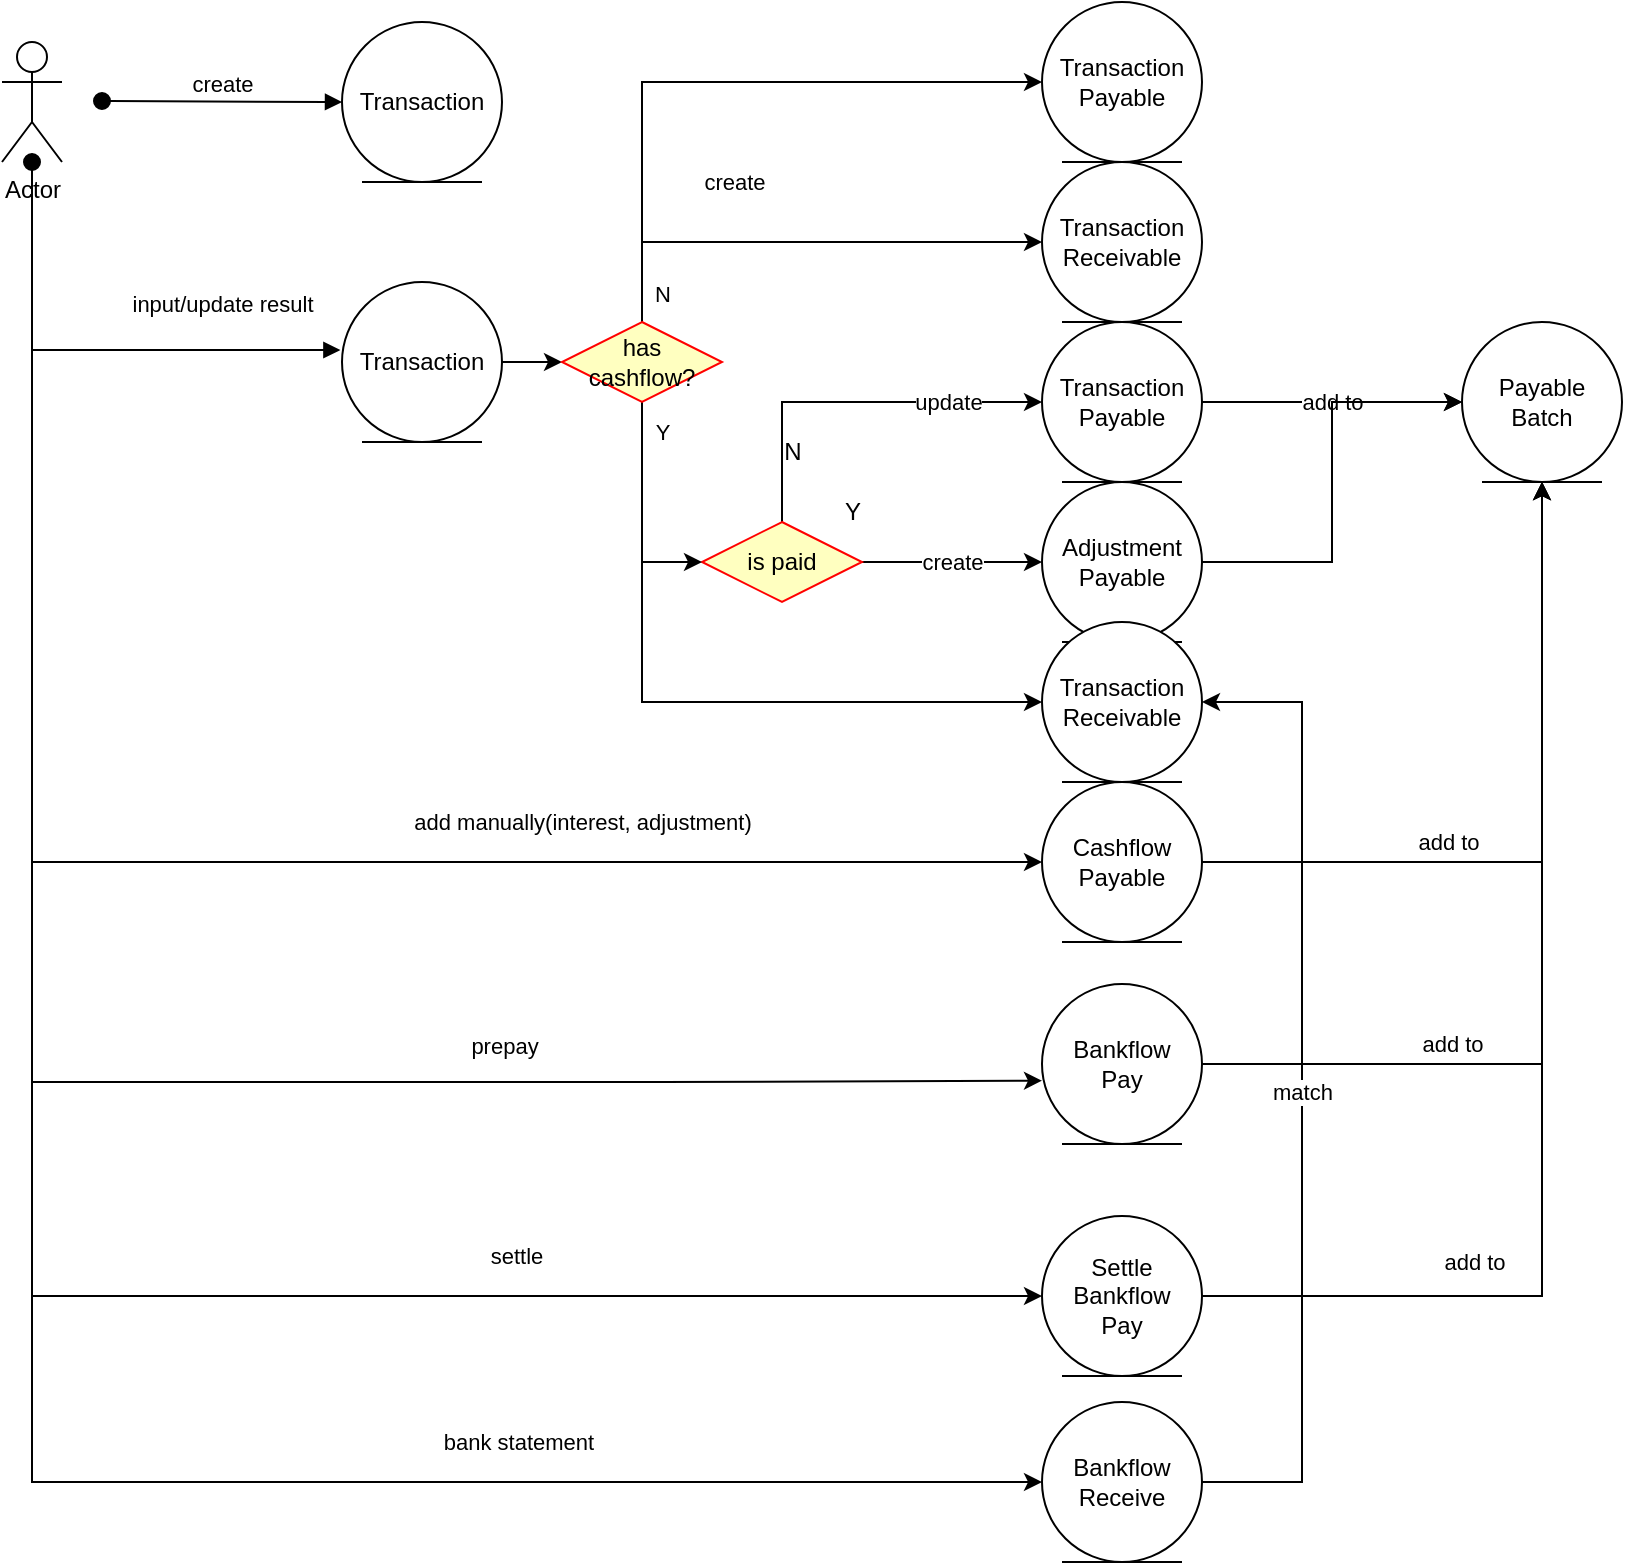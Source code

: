 <mxfile version="22.1.8" type="github" pages="3">
  <diagram id="vOBZuBfDBq6Y0nsoZkBa" name="use case">
    <mxGraphModel dx="1242" dy="679" grid="1" gridSize="10" guides="1" tooltips="1" connect="1" arrows="1" fold="1" page="1" pageScale="1" pageWidth="1169" pageHeight="827" math="0" shadow="0">
      <root>
        <mxCell id="0" />
        <mxCell id="1" parent="0" />
        <mxCell id="AABKxSdBtLlLtS6NQilS-14" value="add manually(interest, adjustment)" style="edgeStyle=orthogonalEdgeStyle;rounded=0;orthogonalLoop=1;jettySize=auto;html=1;entryX=0;entryY=0.5;entryDx=0;entryDy=0;" parent="1" source="AABKxSdBtLlLtS6NQilS-1" target="AABKxSdBtLlLtS6NQilS-13" edge="1">
          <mxGeometry x="0.461" y="20" relative="1" as="geometry">
            <Array as="points">
              <mxPoint x="55" y="430" />
            </Array>
            <mxPoint as="offset" />
          </mxGeometry>
        </mxCell>
        <mxCell id="WO8i83wvc6hogX9HKPO4-10" value="settle" style="edgeStyle=orthogonalEdgeStyle;rounded=0;orthogonalLoop=1;jettySize=auto;html=1;entryX=0;entryY=0.5;entryDx=0;entryDy=0;" parent="1" source="AABKxSdBtLlLtS6NQilS-1" target="WO8i83wvc6hogX9HKPO4-9" edge="1">
          <mxGeometry x="0.509" y="20" relative="1" as="geometry">
            <Array as="points">
              <mxPoint x="55" y="647" />
            </Array>
            <mxPoint as="offset" />
          </mxGeometry>
        </mxCell>
        <mxCell id="WO8i83wvc6hogX9HKPO4-11" value="prepay" style="edgeStyle=orthogonalEdgeStyle;rounded=0;orthogonalLoop=1;jettySize=auto;html=1;entryX=0;entryY=0.604;entryDx=0;entryDy=0;entryPerimeter=0;" parent="1" source="AABKxSdBtLlLtS6NQilS-1" target="WO8i83wvc6hogX9HKPO4-1" edge="1">
          <mxGeometry x="0.441" y="18" relative="1" as="geometry">
            <Array as="points">
              <mxPoint x="55" y="540" />
              <mxPoint x="370" y="540" />
            </Array>
            <mxPoint as="offset" />
          </mxGeometry>
        </mxCell>
        <mxCell id="WO8i83wvc6hogX9HKPO4-14" value="bank statement" style="edgeStyle=orthogonalEdgeStyle;rounded=0;orthogonalLoop=1;jettySize=auto;html=1;entryX=0;entryY=0.5;entryDx=0;entryDy=0;" parent="1" source="AABKxSdBtLlLtS6NQilS-1" target="WO8i83wvc6hogX9HKPO4-13" edge="1">
          <mxGeometry x="0.549" y="20" relative="1" as="geometry">
            <Array as="points">
              <mxPoint x="55" y="740" />
            </Array>
            <mxPoint as="offset" />
          </mxGeometry>
        </mxCell>
        <mxCell id="AABKxSdBtLlLtS6NQilS-1" value="Actor" style="shape=umlActor;verticalLabelPosition=bottom;verticalAlign=top;html=1;" parent="1" vertex="1">
          <mxGeometry x="40" y="20" width="30" height="60" as="geometry" />
        </mxCell>
        <mxCell id="AABKxSdBtLlLtS6NQilS-2" value="Transaction" style="ellipse;shape=umlEntity;whiteSpace=wrap;html=1;" parent="1" vertex="1">
          <mxGeometry x="210" y="10" width="80" height="80" as="geometry" />
        </mxCell>
        <mxCell id="AABKxSdBtLlLtS6NQilS-3" value="create" style="html=1;verticalAlign=bottom;startArrow=oval;startFill=1;endArrow=block;startSize=8;edgeStyle=elbowEdgeStyle;elbow=vertical;curved=0;rounded=0;entryX=0;entryY=0.5;entryDx=0;entryDy=0;" parent="1" target="AABKxSdBtLlLtS6NQilS-2" edge="1">
          <mxGeometry width="60" relative="1" as="geometry">
            <mxPoint x="90" y="49.5" as="sourcePoint" />
            <mxPoint x="150" y="49.5" as="targetPoint" />
            <Array as="points">
              <mxPoint x="60" y="50" />
            </Array>
          </mxGeometry>
        </mxCell>
        <mxCell id="WO8i83wvc6hogX9HKPO4-22" style="edgeStyle=orthogonalEdgeStyle;rounded=0;orthogonalLoop=1;jettySize=auto;html=1;entryX=0;entryY=0.5;entryDx=0;entryDy=0;" parent="1" source="AABKxSdBtLlLtS6NQilS-4" target="WO8i83wvc6hogX9HKPO4-21" edge="1">
          <mxGeometry relative="1" as="geometry" />
        </mxCell>
        <mxCell id="AABKxSdBtLlLtS6NQilS-4" value="Transaction" style="ellipse;shape=umlEntity;whiteSpace=wrap;html=1;" parent="1" vertex="1">
          <mxGeometry x="210" y="140" width="80" height="80" as="geometry" />
        </mxCell>
        <mxCell id="AABKxSdBtLlLtS6NQilS-5" value="input/update result" style="html=1;verticalAlign=bottom;startArrow=oval;startFill=1;endArrow=block;startSize=8;edgeStyle=elbowEdgeStyle;elbow=vertical;curved=0;rounded=0;entryX=-0.01;entryY=0.425;entryDx=0;entryDy=0;entryPerimeter=0;" parent="1" source="AABKxSdBtLlLtS6NQilS-1" target="AABKxSdBtLlLtS6NQilS-4" edge="1">
          <mxGeometry x="0.52" y="14" width="60" relative="1" as="geometry">
            <mxPoint x="100" y="59.5" as="sourcePoint" />
            <mxPoint x="220" y="60" as="targetPoint" />
            <Array as="points">
              <mxPoint x="140" y="174" />
            </Array>
            <mxPoint as="offset" />
          </mxGeometry>
        </mxCell>
        <mxCell id="AABKxSdBtLlLtS6NQilS-17" value="add to" style="edgeStyle=orthogonalEdgeStyle;rounded=0;orthogonalLoop=1;jettySize=auto;html=1;entryX=0;entryY=0.5;entryDx=0;entryDy=0;" parent="1" source="AABKxSdBtLlLtS6NQilS-6" target="AABKxSdBtLlLtS6NQilS-16" edge="1">
          <mxGeometry relative="1" as="geometry" />
        </mxCell>
        <mxCell id="AABKxSdBtLlLtS6NQilS-6" value="Transaction&lt;br&gt;Payable" style="ellipse;shape=umlEntity;whiteSpace=wrap;html=1;" parent="1" vertex="1">
          <mxGeometry x="560" y="160" width="80" height="80" as="geometry" />
        </mxCell>
        <mxCell id="WO8i83wvc6hogX9HKPO4-4" value="add to" style="edgeStyle=orthogonalEdgeStyle;rounded=0;orthogonalLoop=1;jettySize=auto;html=1;" parent="1" source="AABKxSdBtLlLtS6NQilS-13" target="AABKxSdBtLlLtS6NQilS-16" edge="1">
          <mxGeometry x="-0.316" y="10" relative="1" as="geometry">
            <mxPoint as="offset" />
          </mxGeometry>
        </mxCell>
        <mxCell id="AABKxSdBtLlLtS6NQilS-13" value="Cashflow&lt;br&gt;Payable" style="ellipse;shape=umlEntity;whiteSpace=wrap;html=1;" parent="1" vertex="1">
          <mxGeometry x="560" y="390" width="80" height="80" as="geometry" />
        </mxCell>
        <mxCell id="AABKxSdBtLlLtS6NQilS-16" value="Payable&lt;br&gt;Batch" style="ellipse;shape=umlEntity;whiteSpace=wrap;html=1;" parent="1" vertex="1">
          <mxGeometry x="770" y="160" width="80" height="80" as="geometry" />
        </mxCell>
        <mxCell id="WO8i83wvc6hogX9HKPO4-3" value="add to" style="edgeStyle=orthogonalEdgeStyle;rounded=0;orthogonalLoop=1;jettySize=auto;html=1;" parent="1" source="WO8i83wvc6hogX9HKPO4-1" target="AABKxSdBtLlLtS6NQilS-16" edge="1">
          <mxGeometry x="-0.458" y="10" relative="1" as="geometry">
            <mxPoint as="offset" />
          </mxGeometry>
        </mxCell>
        <mxCell id="WO8i83wvc6hogX9HKPO4-1" value="Bankflow&lt;br&gt;Pay" style="ellipse;shape=umlEntity;whiteSpace=wrap;html=1;" parent="1" vertex="1">
          <mxGeometry x="560" y="491" width="80" height="80" as="geometry" />
        </mxCell>
        <mxCell id="WO8i83wvc6hogX9HKPO4-12" value="add to" style="edgeStyle=orthogonalEdgeStyle;rounded=0;orthogonalLoop=1;jettySize=auto;html=1;entryX=0.5;entryY=1;entryDx=0;entryDy=0;" parent="1" source="WO8i83wvc6hogX9HKPO4-9" target="AABKxSdBtLlLtS6NQilS-16" edge="1">
          <mxGeometry x="-0.531" y="17" relative="1" as="geometry">
            <mxPoint as="offset" />
          </mxGeometry>
        </mxCell>
        <mxCell id="WO8i83wvc6hogX9HKPO4-9" value="Settle&lt;br&gt;Bankflow&lt;br&gt;Pay" style="ellipse;shape=umlEntity;whiteSpace=wrap;html=1;" parent="1" vertex="1">
          <mxGeometry x="560" y="607" width="80" height="80" as="geometry" />
        </mxCell>
        <mxCell id="WO8i83wvc6hogX9HKPO4-15" value="match" style="edgeStyle=orthogonalEdgeStyle;rounded=0;orthogonalLoop=1;jettySize=auto;html=1;entryX=1;entryY=0.5;entryDx=0;entryDy=0;" parent="1" source="WO8i83wvc6hogX9HKPO4-13" target="WO8i83wvc6hogX9HKPO4-31" edge="1">
          <mxGeometry relative="1" as="geometry">
            <mxPoint x="640" y="290" as="targetPoint" />
            <Array as="points">
              <mxPoint x="690" y="740" />
              <mxPoint x="690" y="350" />
            </Array>
          </mxGeometry>
        </mxCell>
        <mxCell id="WO8i83wvc6hogX9HKPO4-13" value="Bankflow&lt;br&gt;Receive" style="ellipse;shape=umlEntity;whiteSpace=wrap;html=1;" parent="1" vertex="1">
          <mxGeometry x="560" y="700" width="80" height="80" as="geometry" />
        </mxCell>
        <mxCell id="WO8i83wvc6hogX9HKPO4-34" value="create" style="edgeStyle=orthogonalEdgeStyle;rounded=0;orthogonalLoop=1;jettySize=auto;html=1;" parent="1" source="WO8i83wvc6hogX9HKPO4-17" target="WO8i83wvc6hogX9HKPO4-29" edge="1">
          <mxGeometry relative="1" as="geometry" />
        </mxCell>
        <mxCell id="WO8i83wvc6hogX9HKPO4-35" style="edgeStyle=orthogonalEdgeStyle;rounded=0;orthogonalLoop=1;jettySize=auto;html=1;entryX=0;entryY=0.5;entryDx=0;entryDy=0;" parent="1" source="WO8i83wvc6hogX9HKPO4-17" target="AABKxSdBtLlLtS6NQilS-6" edge="1">
          <mxGeometry relative="1" as="geometry">
            <Array as="points">
              <mxPoint x="430" y="200" />
            </Array>
          </mxGeometry>
        </mxCell>
        <mxCell id="WO8i83wvc6hogX9HKPO4-36" value="update" style="edgeLabel;html=1;align=center;verticalAlign=middle;resizable=0;points=[];" parent="WO8i83wvc6hogX9HKPO4-35" vertex="1" connectable="0">
          <mxGeometry x="0.499" relative="1" as="geometry">
            <mxPoint as="offset" />
          </mxGeometry>
        </mxCell>
        <mxCell id="WO8i83wvc6hogX9HKPO4-17" value="is paid" style="rhombus;whiteSpace=wrap;html=1;fontColor=#000000;fillColor=#ffffc0;strokeColor=#ff0000;" parent="1" vertex="1">
          <mxGeometry x="390" y="260" width="80" height="40" as="geometry" />
        </mxCell>
        <mxCell id="WO8i83wvc6hogX9HKPO4-26" value="N" style="edgeStyle=orthogonalEdgeStyle;rounded=0;orthogonalLoop=1;jettySize=auto;html=1;entryX=0;entryY=0.5;entryDx=0;entryDy=0;exitX=0.5;exitY=0;exitDx=0;exitDy=0;" parent="1" source="WO8i83wvc6hogX9HKPO4-21" target="WO8i83wvc6hogX9HKPO4-24" edge="1">
          <mxGeometry x="-0.909" y="-10" relative="1" as="geometry">
            <mxPoint x="410" y="80" as="sourcePoint" />
            <mxPoint as="offset" />
          </mxGeometry>
        </mxCell>
        <mxCell id="WO8i83wvc6hogX9HKPO4-27" value="create" style="edgeStyle=orthogonalEdgeStyle;rounded=0;orthogonalLoop=1;jettySize=auto;html=1;entryX=0;entryY=0.5;entryDx=0;entryDy=0;exitX=0.5;exitY=0;exitDx=0;exitDy=0;" parent="1" source="WO8i83wvc6hogX9HKPO4-21" target="WO8i83wvc6hogX9HKPO4-25" edge="1">
          <mxGeometry x="-0.286" y="30" relative="1" as="geometry">
            <mxPoint x="410" y="80" as="sourcePoint" />
            <Array as="points">
              <mxPoint x="360" y="120" />
              <mxPoint x="450" y="120" />
            </Array>
            <mxPoint as="offset" />
          </mxGeometry>
        </mxCell>
        <mxCell id="WO8i83wvc6hogX9HKPO4-32" value="Y" style="edgeStyle=orthogonalEdgeStyle;rounded=0;orthogonalLoop=1;jettySize=auto;html=1;entryX=0;entryY=0.5;entryDx=0;entryDy=0;exitX=0.5;exitY=1;exitDx=0;exitDy=0;" parent="1" source="WO8i83wvc6hogX9HKPO4-21" target="WO8i83wvc6hogX9HKPO4-31" edge="1">
          <mxGeometry x="-0.913" y="10" relative="1" as="geometry">
            <mxPoint as="offset" />
          </mxGeometry>
        </mxCell>
        <mxCell id="WO8i83wvc6hogX9HKPO4-33" style="edgeStyle=orthogonalEdgeStyle;rounded=0;orthogonalLoop=1;jettySize=auto;html=1;entryX=0;entryY=0.5;entryDx=0;entryDy=0;" parent="1" source="WO8i83wvc6hogX9HKPO4-21" target="WO8i83wvc6hogX9HKPO4-17" edge="1">
          <mxGeometry relative="1" as="geometry" />
        </mxCell>
        <mxCell id="WO8i83wvc6hogX9HKPO4-21" value="has&lt;br&gt;cashflow?" style="rhombus;whiteSpace=wrap;html=1;fontColor=#000000;fillColor=#ffffc0;strokeColor=#ff0000;" parent="1" vertex="1">
          <mxGeometry x="320" y="160" width="80" height="40" as="geometry" />
        </mxCell>
        <mxCell id="WO8i83wvc6hogX9HKPO4-24" value="Transaction&lt;br&gt;Payable" style="ellipse;shape=umlEntity;whiteSpace=wrap;html=1;" parent="1" vertex="1">
          <mxGeometry x="560" width="80" height="80" as="geometry" />
        </mxCell>
        <mxCell id="WO8i83wvc6hogX9HKPO4-25" value="Transaction&lt;br&gt;Receivable" style="ellipse;shape=umlEntity;whiteSpace=wrap;html=1;" parent="1" vertex="1">
          <mxGeometry x="560" y="80" width="80" height="80" as="geometry" />
        </mxCell>
        <mxCell id="WO8i83wvc6hogX9HKPO4-41" style="edgeStyle=orthogonalEdgeStyle;rounded=0;orthogonalLoop=1;jettySize=auto;html=1;entryX=0;entryY=0.5;entryDx=0;entryDy=0;" parent="1" source="WO8i83wvc6hogX9HKPO4-29" target="AABKxSdBtLlLtS6NQilS-16" edge="1">
          <mxGeometry relative="1" as="geometry" />
        </mxCell>
        <mxCell id="WO8i83wvc6hogX9HKPO4-29" value="Adjustment&lt;br&gt;Payable" style="ellipse;shape=umlEntity;whiteSpace=wrap;html=1;" parent="1" vertex="1">
          <mxGeometry x="560" y="240" width="80" height="80" as="geometry" />
        </mxCell>
        <mxCell id="WO8i83wvc6hogX9HKPO4-31" value="Transaction&lt;br&gt;Receivable" style="ellipse;shape=umlEntity;whiteSpace=wrap;html=1;" parent="1" vertex="1">
          <mxGeometry x="560" y="310" width="80" height="80" as="geometry" />
        </mxCell>
        <mxCell id="WO8i83wvc6hogX9HKPO4-37" value="N" style="text;html=1;align=center;verticalAlign=middle;resizable=0;points=[];autosize=1;strokeColor=none;fillColor=none;" parent="1" vertex="1">
          <mxGeometry x="420" y="210" width="30" height="30" as="geometry" />
        </mxCell>
        <mxCell id="WO8i83wvc6hogX9HKPO4-40" value="Y" style="text;html=1;align=center;verticalAlign=middle;resizable=0;points=[];autosize=1;strokeColor=none;fillColor=none;" parent="1" vertex="1">
          <mxGeometry x="450" y="240" width="30" height="30" as="geometry" />
        </mxCell>
      </root>
    </mxGraphModel>
  </diagram>
  <diagram name="ER" id="LlVfs_pZbMMXCrk6EXph">
    <mxGraphModel dx="1431" dy="970" grid="1" gridSize="10" guides="1" tooltips="1" connect="1" arrows="1" fold="1" page="1" pageScale="1" pageWidth="1100" pageHeight="850" math="0" shadow="0">
      <root>
        <mxCell id="0" />
        <mxCell id="1" parent="0" />
        <mxCell id="FYQg6R1ANGPJatJ2g-TP-4" value="cashflow_payable" style="shape=table;startSize=30;container=1;collapsible=1;childLayout=tableLayout;fixedRows=1;rowLines=0;fontStyle=1;align=center;resizeLast=1;html=1;" parent="1" vertex="1">
          <mxGeometry x="320" y="70" width="180" height="240" as="geometry" />
        </mxCell>
        <mxCell id="FYQg6R1ANGPJatJ2g-TP-5" value="" style="shape=tableRow;horizontal=0;startSize=0;swimlaneHead=0;swimlaneBody=0;fillColor=none;collapsible=0;dropTarget=0;points=[[0,0.5],[1,0.5]];portConstraint=eastwest;top=0;left=0;right=0;bottom=1;" parent="FYQg6R1ANGPJatJ2g-TP-4" vertex="1">
          <mxGeometry y="30" width="180" height="30" as="geometry" />
        </mxCell>
        <mxCell id="FYQg6R1ANGPJatJ2g-TP-6" value="PK" style="shape=partialRectangle;connectable=0;fillColor=none;top=0;left=0;bottom=0;right=0;fontStyle=1;overflow=hidden;whiteSpace=wrap;html=1;" parent="FYQg6R1ANGPJatJ2g-TP-5" vertex="1">
          <mxGeometry width="30" height="30" as="geometry">
            <mxRectangle width="30" height="30" as="alternateBounds" />
          </mxGeometry>
        </mxCell>
        <mxCell id="FYQg6R1ANGPJatJ2g-TP-7" value="flow_id" style="shape=partialRectangle;connectable=0;fillColor=none;top=0;left=0;bottom=0;right=0;align=left;spacingLeft=6;fontStyle=5;overflow=hidden;whiteSpace=wrap;html=1;" parent="FYQg6R1ANGPJatJ2g-TP-5" vertex="1">
          <mxGeometry x="30" width="150" height="30" as="geometry">
            <mxRectangle width="150" height="30" as="alternateBounds" />
          </mxGeometry>
        </mxCell>
        <mxCell id="FYQg6R1ANGPJatJ2g-TP-8" value="" style="shape=tableRow;horizontal=0;startSize=0;swimlaneHead=0;swimlaneBody=0;fillColor=none;collapsible=0;dropTarget=0;points=[[0,0.5],[1,0.5]];portConstraint=eastwest;top=0;left=0;right=0;bottom=0;" parent="FYQg6R1ANGPJatJ2g-TP-4" vertex="1">
          <mxGeometry y="60" width="180" height="30" as="geometry" />
        </mxCell>
        <mxCell id="FYQg6R1ANGPJatJ2g-TP-9" value="" style="shape=partialRectangle;connectable=0;fillColor=none;top=0;left=0;bottom=0;right=0;editable=1;overflow=hidden;whiteSpace=wrap;html=1;" parent="FYQg6R1ANGPJatJ2g-TP-8" vertex="1">
          <mxGeometry width="30" height="30" as="geometry">
            <mxRectangle width="30" height="30" as="alternateBounds" />
          </mxGeometry>
        </mxCell>
        <mxCell id="FYQg6R1ANGPJatJ2g-TP-10" value="flow_date" style="shape=partialRectangle;connectable=0;fillColor=none;top=0;left=0;bottom=0;right=0;align=left;spacingLeft=6;overflow=hidden;whiteSpace=wrap;html=1;" parent="FYQg6R1ANGPJatJ2g-TP-8" vertex="1">
          <mxGeometry x="30" width="150" height="30" as="geometry">
            <mxRectangle width="150" height="30" as="alternateBounds" />
          </mxGeometry>
        </mxCell>
        <mxCell id="FYQg6R1ANGPJatJ2g-TP-11" value="" style="shape=tableRow;horizontal=0;startSize=0;swimlaneHead=0;swimlaneBody=0;fillColor=none;collapsible=0;dropTarget=0;points=[[0,0.5],[1,0.5]];portConstraint=eastwest;top=0;left=0;right=0;bottom=0;" parent="FYQg6R1ANGPJatJ2g-TP-4" vertex="1">
          <mxGeometry y="90" width="180" height="30" as="geometry" />
        </mxCell>
        <mxCell id="FYQg6R1ANGPJatJ2g-TP-12" value="" style="shape=partialRectangle;connectable=0;fillColor=none;top=0;left=0;bottom=0;right=0;editable=1;overflow=hidden;whiteSpace=wrap;html=1;" parent="FYQg6R1ANGPJatJ2g-TP-11" vertex="1">
          <mxGeometry width="30" height="30" as="geometry">
            <mxRectangle width="30" height="30" as="alternateBounds" />
          </mxGeometry>
        </mxCell>
        <mxCell id="FYQg6R1ANGPJatJ2g-TP-13" value="amount" style="shape=partialRectangle;connectable=0;fillColor=none;top=0;left=0;bottom=0;right=0;align=left;spacingLeft=6;overflow=hidden;whiteSpace=wrap;html=1;" parent="FYQg6R1ANGPJatJ2g-TP-11" vertex="1">
          <mxGeometry x="30" width="150" height="30" as="geometry">
            <mxRectangle width="150" height="30" as="alternateBounds" />
          </mxGeometry>
        </mxCell>
        <mxCell id="FYQg6R1ANGPJatJ2g-TP-14" value="" style="shape=tableRow;horizontal=0;startSize=0;swimlaneHead=0;swimlaneBody=0;fillColor=none;collapsible=0;dropTarget=0;points=[[0,0.5],[1,0.5]];portConstraint=eastwest;top=0;left=0;right=0;bottom=0;" parent="FYQg6R1ANGPJatJ2g-TP-4" vertex="1">
          <mxGeometry y="120" width="180" height="30" as="geometry" />
        </mxCell>
        <mxCell id="FYQg6R1ANGPJatJ2g-TP-15" value="" style="shape=partialRectangle;connectable=0;fillColor=none;top=0;left=0;bottom=0;right=0;editable=1;overflow=hidden;whiteSpace=wrap;html=1;" parent="FYQg6R1ANGPJatJ2g-TP-14" vertex="1">
          <mxGeometry width="30" height="30" as="geometry">
            <mxRectangle width="30" height="30" as="alternateBounds" />
          </mxGeometry>
        </mxCell>
        <mxCell id="FYQg6R1ANGPJatJ2g-TP-16" value="name" style="shape=partialRectangle;connectable=0;fillColor=none;top=0;left=0;bottom=0;right=0;align=left;spacingLeft=6;overflow=hidden;whiteSpace=wrap;html=1;" parent="FYQg6R1ANGPJatJ2g-TP-14" vertex="1">
          <mxGeometry x="30" width="150" height="30" as="geometry">
            <mxRectangle width="150" height="30" as="alternateBounds" />
          </mxGeometry>
        </mxCell>
        <mxCell id="FYQg6R1ANGPJatJ2g-TP-17" value="" style="shape=tableRow;horizontal=0;startSize=0;swimlaneHead=0;swimlaneBody=0;fillColor=none;collapsible=0;dropTarget=0;points=[[0,0.5],[1,0.5]];portConstraint=eastwest;top=0;left=0;right=0;bottom=0;" parent="FYQg6R1ANGPJatJ2g-TP-4" vertex="1">
          <mxGeometry y="150" width="180" height="30" as="geometry" />
        </mxCell>
        <mxCell id="FYQg6R1ANGPJatJ2g-TP-18" value="" style="shape=partialRectangle;connectable=0;fillColor=none;top=0;left=0;bottom=0;right=0;editable=1;overflow=hidden;whiteSpace=wrap;html=1;" parent="FYQg6R1ANGPJatJ2g-TP-17" vertex="1">
          <mxGeometry width="30" height="30" as="geometry">
            <mxRectangle width="30" height="30" as="alternateBounds" />
          </mxGeometry>
        </mxCell>
        <mxCell id="FYQg6R1ANGPJatJ2g-TP-19" value="pay_type" style="shape=partialRectangle;connectable=0;fillColor=none;top=0;left=0;bottom=0;right=0;align=left;spacingLeft=6;overflow=hidden;whiteSpace=wrap;html=1;" parent="FYQg6R1ANGPJatJ2g-TP-17" vertex="1">
          <mxGeometry x="30" width="150" height="30" as="geometry">
            <mxRectangle width="150" height="30" as="alternateBounds" />
          </mxGeometry>
        </mxCell>
        <mxCell id="FYQg6R1ANGPJatJ2g-TP-100" value="" style="shape=tableRow;horizontal=0;startSize=0;swimlaneHead=0;swimlaneBody=0;fillColor=none;collapsible=0;dropTarget=0;points=[[0,0.5],[1,0.5]];portConstraint=eastwest;top=0;left=0;right=0;bottom=0;" parent="FYQg6R1ANGPJatJ2g-TP-4" vertex="1">
          <mxGeometry y="180" width="180" height="30" as="geometry" />
        </mxCell>
        <mxCell id="FYQg6R1ANGPJatJ2g-TP-101" value="" style="shape=partialRectangle;connectable=0;fillColor=none;top=0;left=0;bottom=0;right=0;editable=1;overflow=hidden;whiteSpace=wrap;html=1;" parent="FYQg6R1ANGPJatJ2g-TP-100" vertex="1">
          <mxGeometry width="30" height="30" as="geometry">
            <mxRectangle width="30" height="30" as="alternateBounds" />
          </mxGeometry>
        </mxCell>
        <mxCell id="FYQg6R1ANGPJatJ2g-TP-102" value="transaction_id" style="shape=partialRectangle;connectable=0;fillColor=none;top=0;left=0;bottom=0;right=0;align=left;spacingLeft=6;overflow=hidden;whiteSpace=wrap;html=1;" parent="FYQg6R1ANGPJatJ2g-TP-100" vertex="1">
          <mxGeometry x="30" width="150" height="30" as="geometry">
            <mxRectangle width="150" height="30" as="alternateBounds" />
          </mxGeometry>
        </mxCell>
        <mxCell id="FYQg6R1ANGPJatJ2g-TP-103" value="" style="shape=tableRow;horizontal=0;startSize=0;swimlaneHead=0;swimlaneBody=0;fillColor=none;collapsible=0;dropTarget=0;points=[[0,0.5],[1,0.5]];portConstraint=eastwest;top=0;left=0;right=0;bottom=0;" parent="FYQg6R1ANGPJatJ2g-TP-4" vertex="1">
          <mxGeometry y="210" width="180" height="30" as="geometry" />
        </mxCell>
        <mxCell id="FYQg6R1ANGPJatJ2g-TP-104" value="" style="shape=partialRectangle;connectable=0;fillColor=none;top=0;left=0;bottom=0;right=0;editable=1;overflow=hidden;whiteSpace=wrap;html=1;" parent="FYQg6R1ANGPJatJ2g-TP-103" vertex="1">
          <mxGeometry width="30" height="30" as="geometry">
            <mxRectangle width="30" height="30" as="alternateBounds" />
          </mxGeometry>
        </mxCell>
        <mxCell id="FYQg6R1ANGPJatJ2g-TP-105" value="payable_id" style="shape=partialRectangle;connectable=0;fillColor=none;top=0;left=0;bottom=0;right=0;align=left;spacingLeft=6;overflow=hidden;whiteSpace=wrap;html=1;" parent="FYQg6R1ANGPJatJ2g-TP-103" vertex="1">
          <mxGeometry x="30" width="150" height="30" as="geometry">
            <mxRectangle width="150" height="30" as="alternateBounds" />
          </mxGeometry>
        </mxCell>
        <mxCell id="FYQg6R1ANGPJatJ2g-TP-36" value="bankflow_pay" style="shape=table;startSize=30;container=1;collapsible=1;childLayout=tableLayout;fixedRows=1;rowLines=0;fontStyle=1;align=center;resizeLast=1;html=1;" parent="1" vertex="1">
          <mxGeometry x="840" y="70" width="180" height="180" as="geometry" />
        </mxCell>
        <mxCell id="FYQg6R1ANGPJatJ2g-TP-37" value="" style="shape=tableRow;horizontal=0;startSize=0;swimlaneHead=0;swimlaneBody=0;fillColor=none;collapsible=0;dropTarget=0;points=[[0,0.5],[1,0.5]];portConstraint=eastwest;top=0;left=0;right=0;bottom=1;" parent="FYQg6R1ANGPJatJ2g-TP-36" vertex="1">
          <mxGeometry y="30" width="180" height="30" as="geometry" />
        </mxCell>
        <mxCell id="FYQg6R1ANGPJatJ2g-TP-38" value="PK" style="shape=partialRectangle;connectable=0;fillColor=none;top=0;left=0;bottom=0;right=0;fontStyle=1;overflow=hidden;whiteSpace=wrap;html=1;" parent="FYQg6R1ANGPJatJ2g-TP-37" vertex="1">
          <mxGeometry width="30" height="30" as="geometry">
            <mxRectangle width="30" height="30" as="alternateBounds" />
          </mxGeometry>
        </mxCell>
        <mxCell id="FYQg6R1ANGPJatJ2g-TP-39" value="flow_id" style="shape=partialRectangle;connectable=0;fillColor=none;top=0;left=0;bottom=0;right=0;align=left;spacingLeft=6;fontStyle=5;overflow=hidden;whiteSpace=wrap;html=1;" parent="FYQg6R1ANGPJatJ2g-TP-37" vertex="1">
          <mxGeometry x="30" width="150" height="30" as="geometry">
            <mxRectangle width="150" height="30" as="alternateBounds" />
          </mxGeometry>
        </mxCell>
        <mxCell id="FYQg6R1ANGPJatJ2g-TP-40" value="" style="shape=tableRow;horizontal=0;startSize=0;swimlaneHead=0;swimlaneBody=0;fillColor=none;collapsible=0;dropTarget=0;points=[[0,0.5],[1,0.5]];portConstraint=eastwest;top=0;left=0;right=0;bottom=0;" parent="FYQg6R1ANGPJatJ2g-TP-36" vertex="1">
          <mxGeometry y="60" width="180" height="30" as="geometry" />
        </mxCell>
        <mxCell id="FYQg6R1ANGPJatJ2g-TP-41" value="" style="shape=partialRectangle;connectable=0;fillColor=none;top=0;left=0;bottom=0;right=0;editable=1;overflow=hidden;whiteSpace=wrap;html=1;" parent="FYQg6R1ANGPJatJ2g-TP-40" vertex="1">
          <mxGeometry width="30" height="30" as="geometry">
            <mxRectangle width="30" height="30" as="alternateBounds" />
          </mxGeometry>
        </mxCell>
        <mxCell id="FYQg6R1ANGPJatJ2g-TP-42" value="flow_date" style="shape=partialRectangle;connectable=0;fillColor=none;top=0;left=0;bottom=0;right=0;align=left;spacingLeft=6;overflow=hidden;whiteSpace=wrap;html=1;" parent="FYQg6R1ANGPJatJ2g-TP-40" vertex="1">
          <mxGeometry x="30" width="150" height="30" as="geometry">
            <mxRectangle width="150" height="30" as="alternateBounds" />
          </mxGeometry>
        </mxCell>
        <mxCell id="FYQg6R1ANGPJatJ2g-TP-43" value="" style="shape=tableRow;horizontal=0;startSize=0;swimlaneHead=0;swimlaneBody=0;fillColor=none;collapsible=0;dropTarget=0;points=[[0,0.5],[1,0.5]];portConstraint=eastwest;top=0;left=0;right=0;bottom=0;" parent="FYQg6R1ANGPJatJ2g-TP-36" vertex="1">
          <mxGeometry y="90" width="180" height="30" as="geometry" />
        </mxCell>
        <mxCell id="FYQg6R1ANGPJatJ2g-TP-44" value="" style="shape=partialRectangle;connectable=0;fillColor=none;top=0;left=0;bottom=0;right=0;editable=1;overflow=hidden;whiteSpace=wrap;html=1;" parent="FYQg6R1ANGPJatJ2g-TP-43" vertex="1">
          <mxGeometry width="30" height="30" as="geometry">
            <mxRectangle width="30" height="30" as="alternateBounds" />
          </mxGeometry>
        </mxCell>
        <mxCell id="FYQg6R1ANGPJatJ2g-TP-45" value="amount" style="shape=partialRectangle;connectable=0;fillColor=none;top=0;left=0;bottom=0;right=0;align=left;spacingLeft=6;overflow=hidden;whiteSpace=wrap;html=1;" parent="FYQg6R1ANGPJatJ2g-TP-43" vertex="1">
          <mxGeometry x="30" width="150" height="30" as="geometry">
            <mxRectangle width="150" height="30" as="alternateBounds" />
          </mxGeometry>
        </mxCell>
        <mxCell id="FYQg6R1ANGPJatJ2g-TP-46" value="" style="shape=tableRow;horizontal=0;startSize=0;swimlaneHead=0;swimlaneBody=0;fillColor=none;collapsible=0;dropTarget=0;points=[[0,0.5],[1,0.5]];portConstraint=eastwest;top=0;left=0;right=0;bottom=0;" parent="FYQg6R1ANGPJatJ2g-TP-36" vertex="1">
          <mxGeometry y="120" width="180" height="30" as="geometry" />
        </mxCell>
        <mxCell id="FYQg6R1ANGPJatJ2g-TP-47" value="" style="shape=partialRectangle;connectable=0;fillColor=none;top=0;left=0;bottom=0;right=0;editable=1;overflow=hidden;whiteSpace=wrap;html=1;" parent="FYQg6R1ANGPJatJ2g-TP-46" vertex="1">
          <mxGeometry width="30" height="30" as="geometry">
            <mxRectangle width="30" height="30" as="alternateBounds" />
          </mxGeometry>
        </mxCell>
        <mxCell id="FYQg6R1ANGPJatJ2g-TP-48" value="name" style="shape=partialRectangle;connectable=0;fillColor=none;top=0;left=0;bottom=0;right=0;align=left;spacingLeft=6;overflow=hidden;whiteSpace=wrap;html=1;" parent="FYQg6R1ANGPJatJ2g-TP-46" vertex="1">
          <mxGeometry x="30" width="150" height="30" as="geometry">
            <mxRectangle width="150" height="30" as="alternateBounds" />
          </mxGeometry>
        </mxCell>
        <mxCell id="FYQg6R1ANGPJatJ2g-TP-49" value="" style="shape=tableRow;horizontal=0;startSize=0;swimlaneHead=0;swimlaneBody=0;fillColor=none;collapsible=0;dropTarget=0;points=[[0,0.5],[1,0.5]];portConstraint=eastwest;top=0;left=0;right=0;bottom=0;" parent="FYQg6R1ANGPJatJ2g-TP-36" vertex="1">
          <mxGeometry y="150" width="180" height="30" as="geometry" />
        </mxCell>
        <mxCell id="FYQg6R1ANGPJatJ2g-TP-50" value="" style="shape=partialRectangle;connectable=0;fillColor=none;top=0;left=0;bottom=0;right=0;editable=1;overflow=hidden;whiteSpace=wrap;html=1;" parent="FYQg6R1ANGPJatJ2g-TP-49" vertex="1">
          <mxGeometry width="30" height="30" as="geometry">
            <mxRectangle width="30" height="30" as="alternateBounds" />
          </mxGeometry>
        </mxCell>
        <mxCell id="FYQg6R1ANGPJatJ2g-TP-51" value="payable_batch_id" style="shape=partialRectangle;connectable=0;fillColor=none;top=0;left=0;bottom=0;right=0;align=left;spacingLeft=6;overflow=hidden;whiteSpace=wrap;html=1;" parent="FYQg6R1ANGPJatJ2g-TP-49" vertex="1">
          <mxGeometry x="30" width="150" height="30" as="geometry">
            <mxRectangle width="150" height="30" as="alternateBounds" />
          </mxGeometry>
        </mxCell>
        <mxCell id="FYQg6R1ANGPJatJ2g-TP-52" value="bankflow_receive" style="shape=table;startSize=30;container=1;collapsible=1;childLayout=tableLayout;fixedRows=1;rowLines=0;fontStyle=1;align=center;resizeLast=1;html=1;" parent="1" vertex="1">
          <mxGeometry x="840" y="390" width="180" height="180" as="geometry" />
        </mxCell>
        <mxCell id="FYQg6R1ANGPJatJ2g-TP-53" value="" style="shape=tableRow;horizontal=0;startSize=0;swimlaneHead=0;swimlaneBody=0;fillColor=none;collapsible=0;dropTarget=0;points=[[0,0.5],[1,0.5]];portConstraint=eastwest;top=0;left=0;right=0;bottom=1;" parent="FYQg6R1ANGPJatJ2g-TP-52" vertex="1">
          <mxGeometry y="30" width="180" height="30" as="geometry" />
        </mxCell>
        <mxCell id="FYQg6R1ANGPJatJ2g-TP-54" value="PK" style="shape=partialRectangle;connectable=0;fillColor=none;top=0;left=0;bottom=0;right=0;fontStyle=1;overflow=hidden;whiteSpace=wrap;html=1;" parent="FYQg6R1ANGPJatJ2g-TP-53" vertex="1">
          <mxGeometry width="30" height="30" as="geometry">
            <mxRectangle width="30" height="30" as="alternateBounds" />
          </mxGeometry>
        </mxCell>
        <mxCell id="FYQg6R1ANGPJatJ2g-TP-55" value="flow_id" style="shape=partialRectangle;connectable=0;fillColor=none;top=0;left=0;bottom=0;right=0;align=left;spacingLeft=6;fontStyle=5;overflow=hidden;whiteSpace=wrap;html=1;" parent="FYQg6R1ANGPJatJ2g-TP-53" vertex="1">
          <mxGeometry x="30" width="150" height="30" as="geometry">
            <mxRectangle width="150" height="30" as="alternateBounds" />
          </mxGeometry>
        </mxCell>
        <mxCell id="FYQg6R1ANGPJatJ2g-TP-56" value="" style="shape=tableRow;horizontal=0;startSize=0;swimlaneHead=0;swimlaneBody=0;fillColor=none;collapsible=0;dropTarget=0;points=[[0,0.5],[1,0.5]];portConstraint=eastwest;top=0;left=0;right=0;bottom=0;" parent="FYQg6R1ANGPJatJ2g-TP-52" vertex="1">
          <mxGeometry y="60" width="180" height="30" as="geometry" />
        </mxCell>
        <mxCell id="FYQg6R1ANGPJatJ2g-TP-57" value="" style="shape=partialRectangle;connectable=0;fillColor=none;top=0;left=0;bottom=0;right=0;editable=1;overflow=hidden;whiteSpace=wrap;html=1;" parent="FYQg6R1ANGPJatJ2g-TP-56" vertex="1">
          <mxGeometry width="30" height="30" as="geometry">
            <mxRectangle width="30" height="30" as="alternateBounds" />
          </mxGeometry>
        </mxCell>
        <mxCell id="FYQg6R1ANGPJatJ2g-TP-58" value="flow_date" style="shape=partialRectangle;connectable=0;fillColor=none;top=0;left=0;bottom=0;right=0;align=left;spacingLeft=6;overflow=hidden;whiteSpace=wrap;html=1;" parent="FYQg6R1ANGPJatJ2g-TP-56" vertex="1">
          <mxGeometry x="30" width="150" height="30" as="geometry">
            <mxRectangle width="150" height="30" as="alternateBounds" />
          </mxGeometry>
        </mxCell>
        <mxCell id="FYQg6R1ANGPJatJ2g-TP-59" value="" style="shape=tableRow;horizontal=0;startSize=0;swimlaneHead=0;swimlaneBody=0;fillColor=none;collapsible=0;dropTarget=0;points=[[0,0.5],[1,0.5]];portConstraint=eastwest;top=0;left=0;right=0;bottom=0;" parent="FYQg6R1ANGPJatJ2g-TP-52" vertex="1">
          <mxGeometry y="90" width="180" height="30" as="geometry" />
        </mxCell>
        <mxCell id="FYQg6R1ANGPJatJ2g-TP-60" value="" style="shape=partialRectangle;connectable=0;fillColor=none;top=0;left=0;bottom=0;right=0;editable=1;overflow=hidden;whiteSpace=wrap;html=1;" parent="FYQg6R1ANGPJatJ2g-TP-59" vertex="1">
          <mxGeometry width="30" height="30" as="geometry">
            <mxRectangle width="30" height="30" as="alternateBounds" />
          </mxGeometry>
        </mxCell>
        <mxCell id="FYQg6R1ANGPJatJ2g-TP-61" value="amount" style="shape=partialRectangle;connectable=0;fillColor=none;top=0;left=0;bottom=0;right=0;align=left;spacingLeft=6;overflow=hidden;whiteSpace=wrap;html=1;" parent="FYQg6R1ANGPJatJ2g-TP-59" vertex="1">
          <mxGeometry x="30" width="150" height="30" as="geometry">
            <mxRectangle width="150" height="30" as="alternateBounds" />
          </mxGeometry>
        </mxCell>
        <mxCell id="FYQg6R1ANGPJatJ2g-TP-62" value="" style="shape=tableRow;horizontal=0;startSize=0;swimlaneHead=0;swimlaneBody=0;fillColor=none;collapsible=0;dropTarget=0;points=[[0,0.5],[1,0.5]];portConstraint=eastwest;top=0;left=0;right=0;bottom=0;" parent="FYQg6R1ANGPJatJ2g-TP-52" vertex="1">
          <mxGeometry y="120" width="180" height="30" as="geometry" />
        </mxCell>
        <mxCell id="FYQg6R1ANGPJatJ2g-TP-63" value="" style="shape=partialRectangle;connectable=0;fillColor=none;top=0;left=0;bottom=0;right=0;editable=1;overflow=hidden;whiteSpace=wrap;html=1;" parent="FYQg6R1ANGPJatJ2g-TP-62" vertex="1">
          <mxGeometry width="30" height="30" as="geometry">
            <mxRectangle width="30" height="30" as="alternateBounds" />
          </mxGeometry>
        </mxCell>
        <mxCell id="FYQg6R1ANGPJatJ2g-TP-64" value="name" style="shape=partialRectangle;connectable=0;fillColor=none;top=0;left=0;bottom=0;right=0;align=left;spacingLeft=6;overflow=hidden;whiteSpace=wrap;html=1;" parent="FYQg6R1ANGPJatJ2g-TP-62" vertex="1">
          <mxGeometry x="30" width="150" height="30" as="geometry">
            <mxRectangle width="150" height="30" as="alternateBounds" />
          </mxGeometry>
        </mxCell>
        <mxCell id="FYQg6R1ANGPJatJ2g-TP-65" value="" style="shape=tableRow;horizontal=0;startSize=0;swimlaneHead=0;swimlaneBody=0;fillColor=none;collapsible=0;dropTarget=0;points=[[0,0.5],[1,0.5]];portConstraint=eastwest;top=0;left=0;right=0;bottom=0;" parent="FYQg6R1ANGPJatJ2g-TP-52" vertex="1">
          <mxGeometry y="150" width="180" height="30" as="geometry" />
        </mxCell>
        <mxCell id="FYQg6R1ANGPJatJ2g-TP-66" value="" style="shape=partialRectangle;connectable=0;fillColor=none;top=0;left=0;bottom=0;right=0;editable=1;overflow=hidden;whiteSpace=wrap;html=1;" parent="FYQg6R1ANGPJatJ2g-TP-65" vertex="1">
          <mxGeometry width="30" height="30" as="geometry">
            <mxRectangle width="30" height="30" as="alternateBounds" />
          </mxGeometry>
        </mxCell>
        <mxCell id="FYQg6R1ANGPJatJ2g-TP-67" value="" style="shape=partialRectangle;connectable=0;fillColor=none;top=0;left=0;bottom=0;right=0;align=left;spacingLeft=6;overflow=hidden;whiteSpace=wrap;html=1;" parent="FYQg6R1ANGPJatJ2g-TP-65" vertex="1">
          <mxGeometry x="30" width="150" height="30" as="geometry">
            <mxRectangle width="150" height="30" as="alternateBounds" />
          </mxGeometry>
        </mxCell>
        <mxCell id="FYQg6R1ANGPJatJ2g-TP-68" value="payable_batch" style="shape=table;startSize=30;container=1;collapsible=1;childLayout=tableLayout;fixedRows=1;rowLines=0;fontStyle=1;align=center;resizeLast=1;html=1;" parent="1" vertex="1">
          <mxGeometry x="580" y="70" width="180" height="180" as="geometry" />
        </mxCell>
        <mxCell id="FYQg6R1ANGPJatJ2g-TP-69" value="" style="shape=tableRow;horizontal=0;startSize=0;swimlaneHead=0;swimlaneBody=0;fillColor=none;collapsible=0;dropTarget=0;points=[[0,0.5],[1,0.5]];portConstraint=eastwest;top=0;left=0;right=0;bottom=1;" parent="FYQg6R1ANGPJatJ2g-TP-68" vertex="1">
          <mxGeometry y="30" width="180" height="30" as="geometry" />
        </mxCell>
        <mxCell id="FYQg6R1ANGPJatJ2g-TP-70" value="PK" style="shape=partialRectangle;connectable=0;fillColor=none;top=0;left=0;bottom=0;right=0;fontStyle=1;overflow=hidden;whiteSpace=wrap;html=1;" parent="FYQg6R1ANGPJatJ2g-TP-69" vertex="1">
          <mxGeometry width="30" height="30" as="geometry">
            <mxRectangle width="30" height="30" as="alternateBounds" />
          </mxGeometry>
        </mxCell>
        <mxCell id="FYQg6R1ANGPJatJ2g-TP-71" value="payable_batch_id" style="shape=partialRectangle;connectable=0;fillColor=none;top=0;left=0;bottom=0;right=0;align=left;spacingLeft=6;fontStyle=5;overflow=hidden;whiteSpace=wrap;html=1;" parent="FYQg6R1ANGPJatJ2g-TP-69" vertex="1">
          <mxGeometry x="30" width="150" height="30" as="geometry">
            <mxRectangle width="150" height="30" as="alternateBounds" />
          </mxGeometry>
        </mxCell>
        <mxCell id="FYQg6R1ANGPJatJ2g-TP-72" value="" style="shape=tableRow;horizontal=0;startSize=0;swimlaneHead=0;swimlaneBody=0;fillColor=none;collapsible=0;dropTarget=0;points=[[0,0.5],[1,0.5]];portConstraint=eastwest;top=0;left=0;right=0;bottom=0;" parent="FYQg6R1ANGPJatJ2g-TP-68" vertex="1">
          <mxGeometry y="60" width="180" height="30" as="geometry" />
        </mxCell>
        <mxCell id="FYQg6R1ANGPJatJ2g-TP-73" value="" style="shape=partialRectangle;connectable=0;fillColor=none;top=0;left=0;bottom=0;right=0;editable=1;overflow=hidden;whiteSpace=wrap;html=1;" parent="FYQg6R1ANGPJatJ2g-TP-72" vertex="1">
          <mxGeometry width="30" height="30" as="geometry">
            <mxRectangle width="30" height="30" as="alternateBounds" />
          </mxGeometry>
        </mxCell>
        <mxCell id="FYQg6R1ANGPJatJ2g-TP-74" value="date" style="shape=partialRectangle;connectable=0;fillColor=none;top=0;left=0;bottom=0;right=0;align=left;spacingLeft=6;overflow=hidden;whiteSpace=wrap;html=1;" parent="FYQg6R1ANGPJatJ2g-TP-72" vertex="1">
          <mxGeometry x="30" width="150" height="30" as="geometry">
            <mxRectangle width="150" height="30" as="alternateBounds" />
          </mxGeometry>
        </mxCell>
        <mxCell id="FYQg6R1ANGPJatJ2g-TP-75" value="" style="shape=tableRow;horizontal=0;startSize=0;swimlaneHead=0;swimlaneBody=0;fillColor=none;collapsible=0;dropTarget=0;points=[[0,0.5],[1,0.5]];portConstraint=eastwest;top=0;left=0;right=0;bottom=0;" parent="FYQg6R1ANGPJatJ2g-TP-68" vertex="1">
          <mxGeometry y="90" width="180" height="30" as="geometry" />
        </mxCell>
        <mxCell id="FYQg6R1ANGPJatJ2g-TP-76" value="" style="shape=partialRectangle;connectable=0;fillColor=none;top=0;left=0;bottom=0;right=0;editable=1;overflow=hidden;whiteSpace=wrap;html=1;" parent="FYQg6R1ANGPJatJ2g-TP-75" vertex="1">
          <mxGeometry width="30" height="30" as="geometry">
            <mxRectangle width="30" height="30" as="alternateBounds" />
          </mxGeometry>
        </mxCell>
        <mxCell id="FYQg6R1ANGPJatJ2g-TP-77" value="amount" style="shape=partialRectangle;connectable=0;fillColor=none;top=0;left=0;bottom=0;right=0;align=left;spacingLeft=6;overflow=hidden;whiteSpace=wrap;html=1;" parent="FYQg6R1ANGPJatJ2g-TP-75" vertex="1">
          <mxGeometry x="30" width="150" height="30" as="geometry">
            <mxRectangle width="150" height="30" as="alternateBounds" />
          </mxGeometry>
        </mxCell>
        <mxCell id="FYQg6R1ANGPJatJ2g-TP-78" value="" style="shape=tableRow;horizontal=0;startSize=0;swimlaneHead=0;swimlaneBody=0;fillColor=none;collapsible=0;dropTarget=0;points=[[0,0.5],[1,0.5]];portConstraint=eastwest;top=0;left=0;right=0;bottom=0;" parent="FYQg6R1ANGPJatJ2g-TP-68" vertex="1">
          <mxGeometry y="120" width="180" height="30" as="geometry" />
        </mxCell>
        <mxCell id="FYQg6R1ANGPJatJ2g-TP-79" value="" style="shape=partialRectangle;connectable=0;fillColor=none;top=0;left=0;bottom=0;right=0;editable=1;overflow=hidden;whiteSpace=wrap;html=1;" parent="FYQg6R1ANGPJatJ2g-TP-78" vertex="1">
          <mxGeometry width="30" height="30" as="geometry">
            <mxRectangle width="30" height="30" as="alternateBounds" />
          </mxGeometry>
        </mxCell>
        <mxCell id="FYQg6R1ANGPJatJ2g-TP-80" value="name" style="shape=partialRectangle;connectable=0;fillColor=none;top=0;left=0;bottom=0;right=0;align=left;spacingLeft=6;overflow=hidden;whiteSpace=wrap;html=1;" parent="FYQg6R1ANGPJatJ2g-TP-78" vertex="1">
          <mxGeometry x="30" width="150" height="30" as="geometry">
            <mxRectangle width="150" height="30" as="alternateBounds" />
          </mxGeometry>
        </mxCell>
        <mxCell id="FYQg6R1ANGPJatJ2g-TP-81" value="" style="shape=tableRow;horizontal=0;startSize=0;swimlaneHead=0;swimlaneBody=0;fillColor=none;collapsible=0;dropTarget=0;points=[[0,0.5],[1,0.5]];portConstraint=eastwest;top=0;left=0;right=0;bottom=0;" parent="FYQg6R1ANGPJatJ2g-TP-68" vertex="1">
          <mxGeometry y="150" width="180" height="30" as="geometry" />
        </mxCell>
        <mxCell id="FYQg6R1ANGPJatJ2g-TP-82" value="" style="shape=partialRectangle;connectable=0;fillColor=none;top=0;left=0;bottom=0;right=0;editable=1;overflow=hidden;whiteSpace=wrap;html=1;" parent="FYQg6R1ANGPJatJ2g-TP-81" vertex="1">
          <mxGeometry width="30" height="30" as="geometry">
            <mxRectangle width="30" height="30" as="alternateBounds" />
          </mxGeometry>
        </mxCell>
        <mxCell id="FYQg6R1ANGPJatJ2g-TP-83" value="pay_date" style="shape=partialRectangle;connectable=0;fillColor=none;top=0;left=0;bottom=0;right=0;align=left;spacingLeft=6;overflow=hidden;whiteSpace=wrap;html=1;" parent="FYQg6R1ANGPJatJ2g-TP-81" vertex="1">
          <mxGeometry x="30" width="150" height="30" as="geometry">
            <mxRectangle width="150" height="30" as="alternateBounds" />
          </mxGeometry>
        </mxCell>
        <mxCell id="FYQg6R1ANGPJatJ2g-TP-84" value="transaction_data" style="shape=table;startSize=30;container=1;collapsible=1;childLayout=tableLayout;fixedRows=1;rowLines=0;fontStyle=1;align=center;resizeLast=1;html=1;" parent="1" vertex="1">
          <mxGeometry x="60" y="220" width="180" height="240" as="geometry" />
        </mxCell>
        <mxCell id="FYQg6R1ANGPJatJ2g-TP-85" value="" style="shape=tableRow;horizontal=0;startSize=0;swimlaneHead=0;swimlaneBody=0;fillColor=none;collapsible=0;dropTarget=0;points=[[0,0.5],[1,0.5]];portConstraint=eastwest;top=0;left=0;right=0;bottom=1;" parent="FYQg6R1ANGPJatJ2g-TP-84" vertex="1">
          <mxGeometry y="30" width="180" height="30" as="geometry" />
        </mxCell>
        <mxCell id="FYQg6R1ANGPJatJ2g-TP-86" value="PK" style="shape=partialRectangle;connectable=0;fillColor=none;top=0;left=0;bottom=0;right=0;fontStyle=1;overflow=hidden;whiteSpace=wrap;html=1;" parent="FYQg6R1ANGPJatJ2g-TP-85" vertex="1">
          <mxGeometry width="30" height="30" as="geometry">
            <mxRectangle width="30" height="30" as="alternateBounds" />
          </mxGeometry>
        </mxCell>
        <mxCell id="FYQg6R1ANGPJatJ2g-TP-87" value="transaction_id" style="shape=partialRectangle;connectable=0;fillColor=none;top=0;left=0;bottom=0;right=0;align=left;spacingLeft=6;fontStyle=5;overflow=hidden;whiteSpace=wrap;html=1;" parent="FYQg6R1ANGPJatJ2g-TP-85" vertex="1">
          <mxGeometry x="30" width="150" height="30" as="geometry">
            <mxRectangle width="150" height="30" as="alternateBounds" />
          </mxGeometry>
        </mxCell>
        <mxCell id="FYQg6R1ANGPJatJ2g-TP-88" value="" style="shape=tableRow;horizontal=0;startSize=0;swimlaneHead=0;swimlaneBody=0;fillColor=none;collapsible=0;dropTarget=0;points=[[0,0.5],[1,0.5]];portConstraint=eastwest;top=0;left=0;right=0;bottom=0;" parent="FYQg6R1ANGPJatJ2g-TP-84" vertex="1">
          <mxGeometry y="60" width="180" height="30" as="geometry" />
        </mxCell>
        <mxCell id="FYQg6R1ANGPJatJ2g-TP-89" value="" style="shape=partialRectangle;connectable=0;fillColor=none;top=0;left=0;bottom=0;right=0;editable=1;overflow=hidden;whiteSpace=wrap;html=1;" parent="FYQg6R1ANGPJatJ2g-TP-88" vertex="1">
          <mxGeometry width="30" height="30" as="geometry">
            <mxRectangle width="30" height="30" as="alternateBounds" />
          </mxGeometry>
        </mxCell>
        <mxCell id="FYQg6R1ANGPJatJ2g-TP-90" value="date" style="shape=partialRectangle;connectable=0;fillColor=none;top=0;left=0;bottom=0;right=0;align=left;spacingLeft=6;overflow=hidden;whiteSpace=wrap;html=1;" parent="FYQg6R1ANGPJatJ2g-TP-88" vertex="1">
          <mxGeometry x="30" width="150" height="30" as="geometry">
            <mxRectangle width="150" height="30" as="alternateBounds" />
          </mxGeometry>
        </mxCell>
        <mxCell id="FYQg6R1ANGPJatJ2g-TP-91" value="" style="shape=tableRow;horizontal=0;startSize=0;swimlaneHead=0;swimlaneBody=0;fillColor=none;collapsible=0;dropTarget=0;points=[[0,0.5],[1,0.5]];portConstraint=eastwest;top=0;left=0;right=0;bottom=0;" parent="FYQg6R1ANGPJatJ2g-TP-84" vertex="1">
          <mxGeometry y="90" width="180" height="30" as="geometry" />
        </mxCell>
        <mxCell id="FYQg6R1ANGPJatJ2g-TP-92" value="" style="shape=partialRectangle;connectable=0;fillColor=none;top=0;left=0;bottom=0;right=0;editable=1;overflow=hidden;whiteSpace=wrap;html=1;" parent="FYQg6R1ANGPJatJ2g-TP-91" vertex="1">
          <mxGeometry width="30" height="30" as="geometry">
            <mxRectangle width="30" height="30" as="alternateBounds" />
          </mxGeometry>
        </mxCell>
        <mxCell id="FYQg6R1ANGPJatJ2g-TP-93" value="name" style="shape=partialRectangle;connectable=0;fillColor=none;top=0;left=0;bottom=0;right=0;align=left;spacingLeft=6;overflow=hidden;whiteSpace=wrap;html=1;" parent="FYQg6R1ANGPJatJ2g-TP-91" vertex="1">
          <mxGeometry x="30" width="150" height="30" as="geometry">
            <mxRectangle width="150" height="30" as="alternateBounds" />
          </mxGeometry>
        </mxCell>
        <mxCell id="FYQg6R1ANGPJatJ2g-TP-94" value="" style="shape=tableRow;horizontal=0;startSize=0;swimlaneHead=0;swimlaneBody=0;fillColor=none;collapsible=0;dropTarget=0;points=[[0,0.5],[1,0.5]];portConstraint=eastwest;top=0;left=0;right=0;bottom=0;" parent="FYQg6R1ANGPJatJ2g-TP-84" vertex="1">
          <mxGeometry y="120" width="180" height="30" as="geometry" />
        </mxCell>
        <mxCell id="FYQg6R1ANGPJatJ2g-TP-95" value="" style="shape=partialRectangle;connectable=0;fillColor=none;top=0;left=0;bottom=0;right=0;editable=1;overflow=hidden;whiteSpace=wrap;html=1;" parent="FYQg6R1ANGPJatJ2g-TP-94" vertex="1">
          <mxGeometry width="30" height="30" as="geometry">
            <mxRectangle width="30" height="30" as="alternateBounds" />
          </mxGeometry>
        </mxCell>
        <mxCell id="FYQg6R1ANGPJatJ2g-TP-96" value="payable" style="shape=partialRectangle;connectable=0;fillColor=none;top=0;left=0;bottom=0;right=0;align=left;spacingLeft=6;overflow=hidden;whiteSpace=wrap;html=1;" parent="FYQg6R1ANGPJatJ2g-TP-94" vertex="1">
          <mxGeometry x="30" width="150" height="30" as="geometry">
            <mxRectangle width="150" height="30" as="alternateBounds" />
          </mxGeometry>
        </mxCell>
        <mxCell id="FYQg6R1ANGPJatJ2g-TP-97" value="" style="shape=tableRow;horizontal=0;startSize=0;swimlaneHead=0;swimlaneBody=0;fillColor=none;collapsible=0;dropTarget=0;points=[[0,0.5],[1,0.5]];portConstraint=eastwest;top=0;left=0;right=0;bottom=0;" parent="FYQg6R1ANGPJatJ2g-TP-84" vertex="1">
          <mxGeometry y="150" width="180" height="30" as="geometry" />
        </mxCell>
        <mxCell id="FYQg6R1ANGPJatJ2g-TP-98" value="" style="shape=partialRectangle;connectable=0;fillColor=none;top=0;left=0;bottom=0;right=0;editable=1;overflow=hidden;whiteSpace=wrap;html=1;" parent="FYQg6R1ANGPJatJ2g-TP-97" vertex="1">
          <mxGeometry width="30" height="30" as="geometry">
            <mxRectangle width="30" height="30" as="alternateBounds" />
          </mxGeometry>
        </mxCell>
        <mxCell id="FYQg6R1ANGPJatJ2g-TP-99" value="receivable" style="shape=partialRectangle;connectable=0;fillColor=none;top=0;left=0;bottom=0;right=0;align=left;spacingLeft=6;overflow=hidden;whiteSpace=wrap;html=1;" parent="FYQg6R1ANGPJatJ2g-TP-97" vertex="1">
          <mxGeometry x="30" width="150" height="30" as="geometry">
            <mxRectangle width="150" height="30" as="alternateBounds" />
          </mxGeometry>
        </mxCell>
        <mxCell id="TQKdZDn0PMTKC4tk_EHe-1" value="" style="shape=tableRow;horizontal=0;startSize=0;swimlaneHead=0;swimlaneBody=0;fillColor=none;collapsible=0;dropTarget=0;points=[[0,0.5],[1,0.5]];portConstraint=eastwest;top=0;left=0;right=0;bottom=0;" parent="FYQg6R1ANGPJatJ2g-TP-84" vertex="1">
          <mxGeometry y="180" width="180" height="30" as="geometry" />
        </mxCell>
        <mxCell id="TQKdZDn0PMTKC4tk_EHe-2" value="" style="shape=partialRectangle;connectable=0;fillColor=none;top=0;left=0;bottom=0;right=0;editable=1;overflow=hidden;whiteSpace=wrap;html=1;" parent="TQKdZDn0PMTKC4tk_EHe-1" vertex="1">
          <mxGeometry width="30" height="30" as="geometry">
            <mxRectangle width="30" height="30" as="alternateBounds" />
          </mxGeometry>
        </mxCell>
        <mxCell id="TQKdZDn0PMTKC4tk_EHe-3" value="payable_cashflow_id" style="shape=partialRectangle;connectable=0;fillColor=none;top=0;left=0;bottom=0;right=0;align=left;spacingLeft=6;overflow=hidden;whiteSpace=wrap;html=1;" parent="TQKdZDn0PMTKC4tk_EHe-1" vertex="1">
          <mxGeometry x="30" width="150" height="30" as="geometry">
            <mxRectangle width="150" height="30" as="alternateBounds" />
          </mxGeometry>
        </mxCell>
        <mxCell id="TQKdZDn0PMTKC4tk_EHe-4" value="" style="shape=tableRow;horizontal=0;startSize=0;swimlaneHead=0;swimlaneBody=0;fillColor=none;collapsible=0;dropTarget=0;points=[[0,0.5],[1,0.5]];portConstraint=eastwest;top=0;left=0;right=0;bottom=0;" parent="FYQg6R1ANGPJatJ2g-TP-84" vertex="1">
          <mxGeometry y="210" width="180" height="30" as="geometry" />
        </mxCell>
        <mxCell id="TQKdZDn0PMTKC4tk_EHe-5" value="" style="shape=partialRectangle;connectable=0;fillColor=none;top=0;left=0;bottom=0;right=0;editable=1;overflow=hidden;whiteSpace=wrap;html=1;" parent="TQKdZDn0PMTKC4tk_EHe-4" vertex="1">
          <mxGeometry width="30" height="30" as="geometry">
            <mxRectangle width="30" height="30" as="alternateBounds" />
          </mxGeometry>
        </mxCell>
        <mxCell id="TQKdZDn0PMTKC4tk_EHe-6" value="receivable_cashflow_id" style="shape=partialRectangle;connectable=0;fillColor=none;top=0;left=0;bottom=0;right=0;align=left;spacingLeft=6;overflow=hidden;whiteSpace=wrap;html=1;" parent="TQKdZDn0PMTKC4tk_EHe-4" vertex="1">
          <mxGeometry x="30" width="150" height="30" as="geometry">
            <mxRectangle width="150" height="30" as="alternateBounds" />
          </mxGeometry>
        </mxCell>
        <mxCell id="FYQg6R1ANGPJatJ2g-TP-106" value="cashflow_receivable" style="shape=table;startSize=30;container=1;collapsible=1;childLayout=tableLayout;fixedRows=1;rowLines=0;fontStyle=1;align=center;resizeLast=1;html=1;" parent="1" vertex="1">
          <mxGeometry x="320" y="370" width="180" height="240" as="geometry" />
        </mxCell>
        <mxCell id="FYQg6R1ANGPJatJ2g-TP-107" value="" style="shape=tableRow;horizontal=0;startSize=0;swimlaneHead=0;swimlaneBody=0;fillColor=none;collapsible=0;dropTarget=0;points=[[0,0.5],[1,0.5]];portConstraint=eastwest;top=0;left=0;right=0;bottom=1;" parent="FYQg6R1ANGPJatJ2g-TP-106" vertex="1">
          <mxGeometry y="30" width="180" height="30" as="geometry" />
        </mxCell>
        <mxCell id="FYQg6R1ANGPJatJ2g-TP-108" value="PK" style="shape=partialRectangle;connectable=0;fillColor=none;top=0;left=0;bottom=0;right=0;fontStyle=1;overflow=hidden;whiteSpace=wrap;html=1;" parent="FYQg6R1ANGPJatJ2g-TP-107" vertex="1">
          <mxGeometry width="30" height="30" as="geometry">
            <mxRectangle width="30" height="30" as="alternateBounds" />
          </mxGeometry>
        </mxCell>
        <mxCell id="FYQg6R1ANGPJatJ2g-TP-109" value="flow_id" style="shape=partialRectangle;connectable=0;fillColor=none;top=0;left=0;bottom=0;right=0;align=left;spacingLeft=6;fontStyle=5;overflow=hidden;whiteSpace=wrap;html=1;" parent="FYQg6R1ANGPJatJ2g-TP-107" vertex="1">
          <mxGeometry x="30" width="150" height="30" as="geometry">
            <mxRectangle width="150" height="30" as="alternateBounds" />
          </mxGeometry>
        </mxCell>
        <mxCell id="FYQg6R1ANGPJatJ2g-TP-110" value="" style="shape=tableRow;horizontal=0;startSize=0;swimlaneHead=0;swimlaneBody=0;fillColor=none;collapsible=0;dropTarget=0;points=[[0,0.5],[1,0.5]];portConstraint=eastwest;top=0;left=0;right=0;bottom=0;" parent="FYQg6R1ANGPJatJ2g-TP-106" vertex="1">
          <mxGeometry y="60" width="180" height="30" as="geometry" />
        </mxCell>
        <mxCell id="FYQg6R1ANGPJatJ2g-TP-111" value="" style="shape=partialRectangle;connectable=0;fillColor=none;top=0;left=0;bottom=0;right=0;editable=1;overflow=hidden;whiteSpace=wrap;html=1;" parent="FYQg6R1ANGPJatJ2g-TP-110" vertex="1">
          <mxGeometry width="30" height="30" as="geometry">
            <mxRectangle width="30" height="30" as="alternateBounds" />
          </mxGeometry>
        </mxCell>
        <mxCell id="FYQg6R1ANGPJatJ2g-TP-112" value="flow_date" style="shape=partialRectangle;connectable=0;fillColor=none;top=0;left=0;bottom=0;right=0;align=left;spacingLeft=6;overflow=hidden;whiteSpace=wrap;html=1;" parent="FYQg6R1ANGPJatJ2g-TP-110" vertex="1">
          <mxGeometry x="30" width="150" height="30" as="geometry">
            <mxRectangle width="150" height="30" as="alternateBounds" />
          </mxGeometry>
        </mxCell>
        <mxCell id="FYQg6R1ANGPJatJ2g-TP-113" value="" style="shape=tableRow;horizontal=0;startSize=0;swimlaneHead=0;swimlaneBody=0;fillColor=none;collapsible=0;dropTarget=0;points=[[0,0.5],[1,0.5]];portConstraint=eastwest;top=0;left=0;right=0;bottom=0;" parent="FYQg6R1ANGPJatJ2g-TP-106" vertex="1">
          <mxGeometry y="90" width="180" height="30" as="geometry" />
        </mxCell>
        <mxCell id="FYQg6R1ANGPJatJ2g-TP-114" value="" style="shape=partialRectangle;connectable=0;fillColor=none;top=0;left=0;bottom=0;right=0;editable=1;overflow=hidden;whiteSpace=wrap;html=1;" parent="FYQg6R1ANGPJatJ2g-TP-113" vertex="1">
          <mxGeometry width="30" height="30" as="geometry">
            <mxRectangle width="30" height="30" as="alternateBounds" />
          </mxGeometry>
        </mxCell>
        <mxCell id="FYQg6R1ANGPJatJ2g-TP-115" value="amount" style="shape=partialRectangle;connectable=0;fillColor=none;top=0;left=0;bottom=0;right=0;align=left;spacingLeft=6;overflow=hidden;whiteSpace=wrap;html=1;" parent="FYQg6R1ANGPJatJ2g-TP-113" vertex="1">
          <mxGeometry x="30" width="150" height="30" as="geometry">
            <mxRectangle width="150" height="30" as="alternateBounds" />
          </mxGeometry>
        </mxCell>
        <mxCell id="FYQg6R1ANGPJatJ2g-TP-116" value="" style="shape=tableRow;horizontal=0;startSize=0;swimlaneHead=0;swimlaneBody=0;fillColor=none;collapsible=0;dropTarget=0;points=[[0,0.5],[1,0.5]];portConstraint=eastwest;top=0;left=0;right=0;bottom=0;" parent="FYQg6R1ANGPJatJ2g-TP-106" vertex="1">
          <mxGeometry y="120" width="180" height="30" as="geometry" />
        </mxCell>
        <mxCell id="FYQg6R1ANGPJatJ2g-TP-117" value="" style="shape=partialRectangle;connectable=0;fillColor=none;top=0;left=0;bottom=0;right=0;editable=1;overflow=hidden;whiteSpace=wrap;html=1;" parent="FYQg6R1ANGPJatJ2g-TP-116" vertex="1">
          <mxGeometry width="30" height="30" as="geometry">
            <mxRectangle width="30" height="30" as="alternateBounds" />
          </mxGeometry>
        </mxCell>
        <mxCell id="FYQg6R1ANGPJatJ2g-TP-118" value="name" style="shape=partialRectangle;connectable=0;fillColor=none;top=0;left=0;bottom=0;right=0;align=left;spacingLeft=6;overflow=hidden;whiteSpace=wrap;html=1;" parent="FYQg6R1ANGPJatJ2g-TP-116" vertex="1">
          <mxGeometry x="30" width="150" height="30" as="geometry">
            <mxRectangle width="150" height="30" as="alternateBounds" />
          </mxGeometry>
        </mxCell>
        <mxCell id="FYQg6R1ANGPJatJ2g-TP-119" value="" style="shape=tableRow;horizontal=0;startSize=0;swimlaneHead=0;swimlaneBody=0;fillColor=none;collapsible=0;dropTarget=0;points=[[0,0.5],[1,0.5]];portConstraint=eastwest;top=0;left=0;right=0;bottom=0;" parent="FYQg6R1ANGPJatJ2g-TP-106" vertex="1">
          <mxGeometry y="150" width="180" height="30" as="geometry" />
        </mxCell>
        <mxCell id="FYQg6R1ANGPJatJ2g-TP-120" value="" style="shape=partialRectangle;connectable=0;fillColor=none;top=0;left=0;bottom=0;right=0;editable=1;overflow=hidden;whiteSpace=wrap;html=1;" parent="FYQg6R1ANGPJatJ2g-TP-119" vertex="1">
          <mxGeometry width="30" height="30" as="geometry">
            <mxRectangle width="30" height="30" as="alternateBounds" />
          </mxGeometry>
        </mxCell>
        <mxCell id="FYQg6R1ANGPJatJ2g-TP-121" value="receive_type" style="shape=partialRectangle;connectable=0;fillColor=none;top=0;left=0;bottom=0;right=0;align=left;spacingLeft=6;overflow=hidden;whiteSpace=wrap;html=1;" parent="FYQg6R1ANGPJatJ2g-TP-119" vertex="1">
          <mxGeometry x="30" width="150" height="30" as="geometry">
            <mxRectangle width="150" height="30" as="alternateBounds" />
          </mxGeometry>
        </mxCell>
        <mxCell id="FYQg6R1ANGPJatJ2g-TP-122" value="" style="shape=tableRow;horizontal=0;startSize=0;swimlaneHead=0;swimlaneBody=0;fillColor=none;collapsible=0;dropTarget=0;points=[[0,0.5],[1,0.5]];portConstraint=eastwest;top=0;left=0;right=0;bottom=0;" parent="FYQg6R1ANGPJatJ2g-TP-106" vertex="1">
          <mxGeometry y="180" width="180" height="30" as="geometry" />
        </mxCell>
        <mxCell id="FYQg6R1ANGPJatJ2g-TP-123" value="" style="shape=partialRectangle;connectable=0;fillColor=none;top=0;left=0;bottom=0;right=0;editable=1;overflow=hidden;whiteSpace=wrap;html=1;" parent="FYQg6R1ANGPJatJ2g-TP-122" vertex="1">
          <mxGeometry width="30" height="30" as="geometry">
            <mxRectangle width="30" height="30" as="alternateBounds" />
          </mxGeometry>
        </mxCell>
        <mxCell id="FYQg6R1ANGPJatJ2g-TP-124" value="transaction_id" style="shape=partialRectangle;connectable=0;fillColor=none;top=0;left=0;bottom=0;right=0;align=left;spacingLeft=6;overflow=hidden;whiteSpace=wrap;html=1;" parent="FYQg6R1ANGPJatJ2g-TP-122" vertex="1">
          <mxGeometry x="30" width="150" height="30" as="geometry">
            <mxRectangle width="150" height="30" as="alternateBounds" />
          </mxGeometry>
        </mxCell>
        <mxCell id="FYQg6R1ANGPJatJ2g-TP-125" value="" style="shape=tableRow;horizontal=0;startSize=0;swimlaneHead=0;swimlaneBody=0;fillColor=none;collapsible=0;dropTarget=0;points=[[0,0.5],[1,0.5]];portConstraint=eastwest;top=0;left=0;right=0;bottom=0;" parent="FYQg6R1ANGPJatJ2g-TP-106" vertex="1">
          <mxGeometry y="210" width="180" height="30" as="geometry" />
        </mxCell>
        <mxCell id="FYQg6R1ANGPJatJ2g-TP-126" value="" style="shape=partialRectangle;connectable=0;fillColor=none;top=0;left=0;bottom=0;right=0;editable=1;overflow=hidden;whiteSpace=wrap;html=1;" parent="FYQg6R1ANGPJatJ2g-TP-125" vertex="1">
          <mxGeometry width="30" height="30" as="geometry">
            <mxRectangle width="30" height="30" as="alternateBounds" />
          </mxGeometry>
        </mxCell>
        <mxCell id="FYQg6R1ANGPJatJ2g-TP-127" value="bankflow_id" style="shape=partialRectangle;connectable=0;fillColor=none;top=0;left=0;bottom=0;right=0;align=left;spacingLeft=6;overflow=hidden;whiteSpace=wrap;html=1;" parent="FYQg6R1ANGPJatJ2g-TP-125" vertex="1">
          <mxGeometry x="30" width="150" height="30" as="geometry">
            <mxRectangle width="150" height="30" as="alternateBounds" />
          </mxGeometry>
        </mxCell>
        <mxCell id="FYQg6R1ANGPJatJ2g-TP-128" value="" style="edgeStyle=entityRelationEdgeStyle;fontSize=12;html=1;endArrow=ERmandOne;startArrow=ERmandOne;rounded=0;exitX=1;exitY=0.5;exitDx=0;exitDy=0;" parent="1" source="FYQg6R1ANGPJatJ2g-TP-85" target="FYQg6R1ANGPJatJ2g-TP-100" edge="1">
          <mxGeometry width="100" height="100" relative="1" as="geometry">
            <mxPoint x="460" y="390" as="sourcePoint" />
            <mxPoint x="560" y="290" as="targetPoint" />
          </mxGeometry>
        </mxCell>
        <mxCell id="FYQg6R1ANGPJatJ2g-TP-129" value="" style="edgeStyle=entityRelationEdgeStyle;fontSize=12;html=1;endArrow=ERmandOne;startArrow=ERmandOne;rounded=0;exitX=1;exitY=0.5;exitDx=0;exitDy=0;" parent="1" source="FYQg6R1ANGPJatJ2g-TP-85" target="FYQg6R1ANGPJatJ2g-TP-122" edge="1">
          <mxGeometry width="100" height="100" relative="1" as="geometry">
            <mxPoint x="250" y="275" as="sourcePoint" />
            <mxPoint x="330" y="275" as="targetPoint" />
          </mxGeometry>
        </mxCell>
        <mxCell id="FYQg6R1ANGPJatJ2g-TP-131" value="" style="edgeStyle=entityRelationEdgeStyle;fontSize=12;html=1;endArrow=ERoneToMany;rounded=0;exitX=0;exitY=0.5;exitDx=0;exitDy=0;entryX=1;entryY=0.5;entryDx=0;entryDy=0;" parent="1" source="FYQg6R1ANGPJatJ2g-TP-69" target="FYQg6R1ANGPJatJ2g-TP-103" edge="1">
          <mxGeometry width="100" height="100" relative="1" as="geometry">
            <mxPoint x="490" y="380" as="sourcePoint" />
            <mxPoint x="590" y="280" as="targetPoint" />
          </mxGeometry>
        </mxCell>
        <mxCell id="FYQg6R1ANGPJatJ2g-TP-132" value="" style="edgeStyle=entityRelationEdgeStyle;fontSize=12;html=1;endArrow=ERoneToMany;rounded=0;exitX=1;exitY=0.5;exitDx=0;exitDy=0;" parent="1" source="FYQg6R1ANGPJatJ2g-TP-69" target="FYQg6R1ANGPJatJ2g-TP-49" edge="1">
          <mxGeometry width="100" height="100" relative="1" as="geometry">
            <mxPoint x="590" y="125" as="sourcePoint" />
            <mxPoint x="510" y="305" as="targetPoint" />
          </mxGeometry>
        </mxCell>
        <mxCell id="FYQg6R1ANGPJatJ2g-TP-133" value="" style="edgeStyle=entityRelationEdgeStyle;fontSize=12;html=1;endArrow=ERoneToMany;rounded=0;" parent="1" source="FYQg6R1ANGPJatJ2g-TP-53" target="FYQg6R1ANGPJatJ2g-TP-125" edge="1">
          <mxGeometry width="100" height="100" relative="1" as="geometry">
            <mxPoint x="600" y="135" as="sourcePoint" />
            <mxPoint x="520" y="315" as="targetPoint" />
          </mxGeometry>
        </mxCell>
      </root>
    </mxGraphModel>
  </diagram>
  <diagram name="class diagram" id="php1oirUj_nmQYVxQ40g">
    <mxGraphModel dx="1002" dy="679" grid="1" gridSize="10" guides="1" tooltips="1" connect="1" arrows="1" fold="1" page="1" pageScale="1" pageWidth="850" pageHeight="1100" math="0" shadow="0">
      <root>
        <mxCell id="ocPjr9PYCLIcycaKpjJz-0" />
        <mxCell id="ocPjr9PYCLIcycaKpjJz-1" parent="ocPjr9PYCLIcycaKpjJz-0" />
        <mxCell id="Emb6GQzDO-LfepPZZswF-41" value="Flow" style="swimlane;fontStyle=1;align=center;verticalAlign=top;childLayout=stackLayout;horizontal=1;startSize=26;horizontalStack=0;resizeParent=1;resizeParentMax=0;resizeLast=0;collapsible=1;marginBottom=0;whiteSpace=wrap;html=1;" vertex="1" parent="ocPjr9PYCLIcycaKpjJz-1">
          <mxGeometry x="370" y="10" width="160" height="138" as="geometry" />
        </mxCell>
        <mxCell id="Emb6GQzDO-LfepPZZswF-42" value="+ flowId" style="text;strokeColor=none;fillColor=none;align=left;verticalAlign=top;spacingLeft=4;spacingRight=4;overflow=hidden;rotatable=0;points=[[0,0.5],[1,0.5]];portConstraint=eastwest;whiteSpace=wrap;html=1;" vertex="1" parent="Emb6GQzDO-LfepPZZswF-41">
          <mxGeometry y="26" width="160" height="26" as="geometry" />
        </mxCell>
        <mxCell id="Emb6GQzDO-LfepPZZswF-45" value="+ flowDate" style="text;strokeColor=none;fillColor=none;align=left;verticalAlign=top;spacingLeft=4;spacingRight=4;overflow=hidden;rotatable=0;points=[[0,0.5],[1,0.5]];portConstraint=eastwest;whiteSpace=wrap;html=1;" vertex="1" parent="Emb6GQzDO-LfepPZZswF-41">
          <mxGeometry y="52" width="160" height="26" as="geometry" />
        </mxCell>
        <mxCell id="Emb6GQzDO-LfepPZZswF-46" value="+ amount" style="text;strokeColor=none;fillColor=none;align=left;verticalAlign=top;spacingLeft=4;spacingRight=4;overflow=hidden;rotatable=0;points=[[0,0.5],[1,0.5]];portConstraint=eastwest;whiteSpace=wrap;html=1;" vertex="1" parent="Emb6GQzDO-LfepPZZswF-41">
          <mxGeometry y="78" width="160" height="26" as="geometry" />
        </mxCell>
        <mxCell id="Emb6GQzDO-LfepPZZswF-47" value="+ name" style="text;strokeColor=none;fillColor=none;align=left;verticalAlign=top;spacingLeft=4;spacingRight=4;overflow=hidden;rotatable=0;points=[[0,0.5],[1,0.5]];portConstraint=eastwest;whiteSpace=wrap;html=1;" vertex="1" parent="Emb6GQzDO-LfepPZZswF-41">
          <mxGeometry y="104" width="160" height="26" as="geometry" />
        </mxCell>
        <mxCell id="Emb6GQzDO-LfepPZZswF-43" value="" style="line;strokeWidth=1;fillColor=none;align=left;verticalAlign=middle;spacingTop=-1;spacingLeft=3;spacingRight=3;rotatable=0;labelPosition=right;points=[];portConstraint=eastwest;strokeColor=inherit;" vertex="1" parent="Emb6GQzDO-LfepPZZswF-41">
          <mxGeometry y="130" width="160" height="8" as="geometry" />
        </mxCell>
        <mxCell id="Emb6GQzDO-LfepPZZswF-48" value="Cashflow" style="swimlane;fontStyle=1;align=center;verticalAlign=top;childLayout=stackLayout;horizontal=1;startSize=26;horizontalStack=0;resizeParent=1;resizeParentMax=0;resizeLast=0;collapsible=1;marginBottom=0;whiteSpace=wrap;html=1;" vertex="1" parent="ocPjr9PYCLIcycaKpjJz-1">
          <mxGeometry x="160" y="210" width="160" height="60" as="geometry" />
        </mxCell>
        <mxCell id="Emb6GQzDO-LfepPZZswF-52" value="+ transactionId" style="text;strokeColor=none;fillColor=none;align=left;verticalAlign=top;spacingLeft=4;spacingRight=4;overflow=hidden;rotatable=0;points=[[0,0.5],[1,0.5]];portConstraint=eastwest;whiteSpace=wrap;html=1;" vertex="1" parent="Emb6GQzDO-LfepPZZswF-48">
          <mxGeometry y="26" width="160" height="26" as="geometry" />
        </mxCell>
        <mxCell id="Emb6GQzDO-LfepPZZswF-53" value="" style="line;strokeWidth=1;fillColor=none;align=left;verticalAlign=middle;spacingTop=-1;spacingLeft=3;spacingRight=3;rotatable=0;labelPosition=right;points=[];portConstraint=eastwest;strokeColor=inherit;" vertex="1" parent="Emb6GQzDO-LfepPZZswF-48">
          <mxGeometry y="52" width="160" height="8" as="geometry" />
        </mxCell>
        <mxCell id="Emb6GQzDO-LfepPZZswF-56" value="" style="endArrow=block;dashed=1;endFill=0;endSize=12;html=1;rounded=0;edgeStyle=orthogonalEdgeStyle;exitX=0.5;exitY=0;exitDx=0;exitDy=0;entryX=0.5;entryY=1;entryDx=0;entryDy=0;" edge="1" parent="ocPjr9PYCLIcycaKpjJz-1" source="Emb6GQzDO-LfepPZZswF-48" target="Emb6GQzDO-LfepPZZswF-41">
          <mxGeometry width="160" relative="1" as="geometry">
            <mxPoint x="100" y="250" as="sourcePoint" />
            <mxPoint x="260" y="250" as="targetPoint" />
          </mxGeometry>
        </mxCell>
        <mxCell id="Emb6GQzDO-LfepPZZswF-57" value="Bankflow" style="swimlane;fontStyle=1;align=center;verticalAlign=top;childLayout=stackLayout;horizontal=1;startSize=26;horizontalStack=0;resizeParent=1;resizeParentMax=0;resizeLast=0;collapsible=1;marginBottom=0;whiteSpace=wrap;html=1;" vertex="1" parent="ocPjr9PYCLIcycaKpjJz-1">
          <mxGeometry x="610" y="210" width="160" height="60" as="geometry" />
        </mxCell>
        <mxCell id="Emb6GQzDO-LfepPZZswF-58" value="+&amp;nbsp;" style="text;strokeColor=none;fillColor=none;align=left;verticalAlign=top;spacingLeft=4;spacingRight=4;overflow=hidden;rotatable=0;points=[[0,0.5],[1,0.5]];portConstraint=eastwest;whiteSpace=wrap;html=1;" vertex="1" parent="Emb6GQzDO-LfepPZZswF-57">
          <mxGeometry y="26" width="160" height="26" as="geometry" />
        </mxCell>
        <mxCell id="Emb6GQzDO-LfepPZZswF-59" value="" style="line;strokeWidth=1;fillColor=none;align=left;verticalAlign=middle;spacingTop=-1;spacingLeft=3;spacingRight=3;rotatable=0;labelPosition=right;points=[];portConstraint=eastwest;strokeColor=inherit;" vertex="1" parent="Emb6GQzDO-LfepPZZswF-57">
          <mxGeometry y="52" width="160" height="8" as="geometry" />
        </mxCell>
        <mxCell id="Emb6GQzDO-LfepPZZswF-60" value="CashflowPayble" style="swimlane;fontStyle=1;align=center;verticalAlign=top;childLayout=stackLayout;horizontal=1;startSize=26;horizontalStack=0;resizeParent=1;resizeParentMax=0;resizeLast=0;collapsible=1;marginBottom=0;whiteSpace=wrap;html=1;" vertex="1" parent="ocPjr9PYCLIcycaKpjJz-1">
          <mxGeometry x="265" y="320" width="160" height="86" as="geometry" />
        </mxCell>
        <mxCell id="Emb6GQzDO-LfepPZZswF-61" value="+&amp;nbsp;payableType" style="text;strokeColor=none;fillColor=none;align=left;verticalAlign=top;spacingLeft=4;spacingRight=4;overflow=hidden;rotatable=0;points=[[0,0.5],[1,0.5]];portConstraint=eastwest;whiteSpace=wrap;html=1;" vertex="1" parent="Emb6GQzDO-LfepPZZswF-60">
          <mxGeometry y="26" width="160" height="26" as="geometry" />
        </mxCell>
        <mxCell id="Emb6GQzDO-LfepPZZswF-62" value="+ payableBatchId" style="text;strokeColor=none;fillColor=none;align=left;verticalAlign=top;spacingLeft=4;spacingRight=4;overflow=hidden;rotatable=0;points=[[0,0.5],[1,0.5]];portConstraint=eastwest;whiteSpace=wrap;html=1;" vertex="1" parent="Emb6GQzDO-LfepPZZswF-60">
          <mxGeometry y="52" width="160" height="26" as="geometry" />
        </mxCell>
        <mxCell id="Emb6GQzDO-LfepPZZswF-65" value="" style="line;strokeWidth=1;fillColor=none;align=left;verticalAlign=middle;spacingTop=-1;spacingLeft=3;spacingRight=3;rotatable=0;labelPosition=right;points=[];portConstraint=eastwest;strokeColor=inherit;" vertex="1" parent="Emb6GQzDO-LfepPZZswF-60">
          <mxGeometry y="78" width="160" height="8" as="geometry" />
        </mxCell>
        <mxCell id="Emb6GQzDO-LfepPZZswF-66" value="" style="endArrow=block;dashed=1;endFill=0;endSize=12;html=1;rounded=0;edgeStyle=orthogonalEdgeStyle;exitX=0.5;exitY=0;exitDx=0;exitDy=0;entryX=0.5;entryY=1;entryDx=0;entryDy=0;" edge="1" parent="ocPjr9PYCLIcycaKpjJz-1" source="Emb6GQzDO-LfepPZZswF-60" target="Emb6GQzDO-LfepPZZswF-48">
          <mxGeometry width="160" relative="1" as="geometry">
            <mxPoint x="410" y="250" as="sourcePoint" />
            <mxPoint x="570" y="250" as="targetPoint" />
          </mxGeometry>
        </mxCell>
        <mxCell id="Emb6GQzDO-LfepPZZswF-71" value="" style="endArrow=block;dashed=1;endFill=0;endSize=12;html=1;rounded=0;edgeStyle=orthogonalEdgeStyle;exitX=0.5;exitY=0;exitDx=0;exitDy=0;" edge="1" parent="ocPjr9PYCLIcycaKpjJz-1" source="Emb6GQzDO-LfepPZZswF-67">
          <mxGeometry width="160" relative="1" as="geometry">
            <mxPoint x="410" y="250" as="sourcePoint" />
            <mxPoint x="240" y="270" as="targetPoint" />
          </mxGeometry>
        </mxCell>
        <mxCell id="Emb6GQzDO-LfepPZZswF-72" value="" style="endArrow=block;dashed=1;endFill=0;endSize=12;html=1;rounded=0;edgeStyle=orthogonalEdgeStyle;exitX=0.5;exitY=0;exitDx=0;exitDy=0;" edge="1" parent="ocPjr9PYCLIcycaKpjJz-1" source="Emb6GQzDO-LfepPZZswF-57">
          <mxGeometry width="160" relative="1" as="geometry">
            <mxPoint x="410" y="250" as="sourcePoint" />
            <mxPoint x="450" y="150" as="targetPoint" />
          </mxGeometry>
        </mxCell>
        <mxCell id="Emb6GQzDO-LfepPZZswF-73" value="BankflowPay" style="swimlane;fontStyle=1;align=center;verticalAlign=top;childLayout=stackLayout;horizontal=1;startSize=26;horizontalStack=0;resizeParent=1;resizeParentMax=0;resizeLast=0;collapsible=1;marginBottom=0;whiteSpace=wrap;html=1;" vertex="1" parent="ocPjr9PYCLIcycaKpjJz-1">
          <mxGeometry x="490" y="320" width="160" height="86" as="geometry" />
        </mxCell>
        <mxCell id="Emb6GQzDO-LfepPZZswF-74" value="+&amp;nbsp;payType" style="text;strokeColor=none;fillColor=none;align=left;verticalAlign=top;spacingLeft=4;spacingRight=4;overflow=hidden;rotatable=0;points=[[0,0.5],[1,0.5]];portConstraint=eastwest;whiteSpace=wrap;html=1;" vertex="1" parent="Emb6GQzDO-LfepPZZswF-73">
          <mxGeometry y="26" width="160" height="26" as="geometry" />
        </mxCell>
        <mxCell id="Emb6GQzDO-LfepPZZswF-75" value="+ payableBatchId" style="text;strokeColor=none;fillColor=none;align=left;verticalAlign=top;spacingLeft=4;spacingRight=4;overflow=hidden;rotatable=0;points=[[0,0.5],[1,0.5]];portConstraint=eastwest;whiteSpace=wrap;html=1;" vertex="1" parent="Emb6GQzDO-LfepPZZswF-73">
          <mxGeometry y="52" width="160" height="26" as="geometry" />
        </mxCell>
        <mxCell id="Emb6GQzDO-LfepPZZswF-76" value="" style="line;strokeWidth=1;fillColor=none;align=left;verticalAlign=middle;spacingTop=-1;spacingLeft=3;spacingRight=3;rotatable=0;labelPosition=right;points=[];portConstraint=eastwest;strokeColor=inherit;" vertex="1" parent="Emb6GQzDO-LfepPZZswF-73">
          <mxGeometry y="78" width="160" height="8" as="geometry" />
        </mxCell>
        <mxCell id="Emb6GQzDO-LfepPZZswF-77" value="" style="endArrow=block;dashed=1;endFill=0;endSize=12;html=1;rounded=0;edgeStyle=orthogonalEdgeStyle;exitX=0.5;exitY=0;exitDx=0;exitDy=0;entryX=0.5;entryY=1;entryDx=0;entryDy=0;" edge="1" parent="ocPjr9PYCLIcycaKpjJz-1" source="Emb6GQzDO-LfepPZZswF-73" target="Emb6GQzDO-LfepPZZswF-57">
          <mxGeometry width="160" relative="1" as="geometry">
            <mxPoint x="410" y="460" as="sourcePoint" />
            <mxPoint x="570" y="460" as="targetPoint" />
          </mxGeometry>
        </mxCell>
        <mxCell id="Emb6GQzDO-LfepPZZswF-78" value="BankflowReceive" style="swimlane;fontStyle=1;align=center;verticalAlign=top;childLayout=stackLayout;horizontal=1;startSize=26;horizontalStack=0;resizeParent=1;resizeParentMax=0;resizeLast=0;collapsible=1;marginBottom=0;whiteSpace=wrap;html=1;" vertex="1" parent="ocPjr9PYCLIcycaKpjJz-1">
          <mxGeometry x="680" y="320" width="160" height="86" as="geometry" />
        </mxCell>
        <mxCell id="Emb6GQzDO-LfepPZZswF-79" value="+ receiveType" style="text;strokeColor=none;fillColor=none;align=left;verticalAlign=top;spacingLeft=4;spacingRight=4;overflow=hidden;rotatable=0;points=[[0,0.5],[1,0.5]];portConstraint=eastwest;whiteSpace=wrap;html=1;" vertex="1" parent="Emb6GQzDO-LfepPZZswF-78">
          <mxGeometry y="26" width="160" height="26" as="geometry" />
        </mxCell>
        <mxCell id="Emb6GQzDO-LfepPZZswF-80" value="+ payableBatchId" style="text;strokeColor=none;fillColor=none;align=left;verticalAlign=top;spacingLeft=4;spacingRight=4;overflow=hidden;rotatable=0;points=[[0,0.5],[1,0.5]];portConstraint=eastwest;whiteSpace=wrap;html=1;" vertex="1" parent="Emb6GQzDO-LfepPZZswF-78">
          <mxGeometry y="52" width="160" height="26" as="geometry" />
        </mxCell>
        <mxCell id="Emb6GQzDO-LfepPZZswF-81" value="" style="line;strokeWidth=1;fillColor=none;align=left;verticalAlign=middle;spacingTop=-1;spacingLeft=3;spacingRight=3;rotatable=0;labelPosition=right;points=[];portConstraint=eastwest;strokeColor=inherit;" vertex="1" parent="Emb6GQzDO-LfepPZZswF-78">
          <mxGeometry y="78" width="160" height="8" as="geometry" />
        </mxCell>
        <mxCell id="Emb6GQzDO-LfepPZZswF-82" value="" style="endArrow=block;dashed=1;endFill=0;endSize=12;html=1;rounded=0;edgeStyle=orthogonalEdgeStyle;exitX=0.5;exitY=0;exitDx=0;exitDy=0;" edge="1" parent="ocPjr9PYCLIcycaKpjJz-1" source="Emb6GQzDO-LfepPZZswF-78">
          <mxGeometry width="160" relative="1" as="geometry">
            <mxPoint x="410" y="460" as="sourcePoint" />
            <mxPoint x="690" y="270" as="targetPoint" />
          </mxGeometry>
        </mxCell>
        <mxCell id="Emb6GQzDO-LfepPZZswF-83" value="TransactionData" style="swimlane;fontStyle=1;align=center;verticalAlign=top;childLayout=stackLayout;horizontal=1;startSize=26;horizontalStack=0;resizeParent=1;resizeParentMax=0;resizeLast=0;collapsible=1;marginBottom=0;whiteSpace=wrap;html=1;" vertex="1" parent="ocPjr9PYCLIcycaKpjJz-1">
          <mxGeometry x="160" y="480" width="160" height="216" as="geometry" />
        </mxCell>
        <mxCell id="Emb6GQzDO-LfepPZZswF-84" value="+ transactionId" style="text;strokeColor=none;fillColor=none;align=left;verticalAlign=top;spacingLeft=4;spacingRight=4;overflow=hidden;rotatable=0;points=[[0,0.5],[1,0.5]];portConstraint=eastwest;whiteSpace=wrap;html=1;" vertex="1" parent="Emb6GQzDO-LfepPZZswF-83">
          <mxGeometry y="26" width="160" height="26" as="geometry" />
        </mxCell>
        <mxCell id="Emb6GQzDO-LfepPZZswF-85" value="+ inputDate" style="text;strokeColor=none;fillColor=none;align=left;verticalAlign=top;spacingLeft=4;spacingRight=4;overflow=hidden;rotatable=0;points=[[0,0.5],[1,0.5]];portConstraint=eastwest;whiteSpace=wrap;html=1;" vertex="1" parent="Emb6GQzDO-LfepPZZswF-83">
          <mxGeometry y="52" width="160" height="26" as="geometry" />
        </mxCell>
        <mxCell id="Emb6GQzDO-LfepPZZswF-103" value="+ amount" style="text;strokeColor=none;fillColor=none;align=left;verticalAlign=top;spacingLeft=4;spacingRight=4;overflow=hidden;rotatable=0;points=[[0,0.5],[1,0.5]];portConstraint=eastwest;whiteSpace=wrap;html=1;" vertex="1" parent="Emb6GQzDO-LfepPZZswF-83">
          <mxGeometry y="78" width="160" height="26" as="geometry" />
        </mxCell>
        <mxCell id="Emb6GQzDO-LfepPZZswF-86" value="+ amount" style="text;strokeColor=none;fillColor=none;align=left;verticalAlign=top;spacingLeft=4;spacingRight=4;overflow=hidden;rotatable=0;points=[[0,0.5],[1,0.5]];portConstraint=eastwest;whiteSpace=wrap;html=1;" vertex="1" parent="Emb6GQzDO-LfepPZZswF-83">
          <mxGeometry y="104" width="160" height="26" as="geometry" />
        </mxCell>
        <mxCell id="Emb6GQzDO-LfepPZZswF-87" value="+ ..." style="text;strokeColor=none;fillColor=none;align=left;verticalAlign=top;spacingLeft=4;spacingRight=4;overflow=hidden;rotatable=0;points=[[0,0.5],[1,0.5]];portConstraint=eastwest;whiteSpace=wrap;html=1;" vertex="1" parent="Emb6GQzDO-LfepPZZswF-83">
          <mxGeometry y="130" width="160" height="26" as="geometry" />
        </mxCell>
        <mxCell id="Emb6GQzDO-LfepPZZswF-89" value="+&amp;nbsp;cashflowPayableId" style="text;strokeColor=none;fillColor=none;align=left;verticalAlign=top;spacingLeft=4;spacingRight=4;overflow=hidden;rotatable=0;points=[[0,0.5],[1,0.5]];portConstraint=eastwest;whiteSpace=wrap;html=1;" vertex="1" parent="Emb6GQzDO-LfepPZZswF-83">
          <mxGeometry y="156" width="160" height="26" as="geometry" />
        </mxCell>
        <mxCell id="Emb6GQzDO-LfepPZZswF-90" value="+&amp;nbsp;cashflowReceivableId" style="text;strokeColor=none;fillColor=none;align=left;verticalAlign=top;spacingLeft=4;spacingRight=4;overflow=hidden;rotatable=0;points=[[0,0.5],[1,0.5]];portConstraint=eastwest;whiteSpace=wrap;html=1;" vertex="1" parent="Emb6GQzDO-LfepPZZswF-83">
          <mxGeometry y="182" width="160" height="26" as="geometry" />
        </mxCell>
        <mxCell id="Emb6GQzDO-LfepPZZswF-88" value="" style="line;strokeWidth=1;fillColor=none;align=left;verticalAlign=middle;spacingTop=-1;spacingLeft=3;spacingRight=3;rotatable=0;labelPosition=right;points=[];portConstraint=eastwest;strokeColor=inherit;" vertex="1" parent="Emb6GQzDO-LfepPZZswF-83">
          <mxGeometry y="208" width="160" height="8" as="geometry" />
        </mxCell>
        <mxCell id="Emb6GQzDO-LfepPZZswF-95" value="PayableBatch" style="swimlane;fontStyle=1;align=center;verticalAlign=top;childLayout=stackLayout;horizontal=1;startSize=26;horizontalStack=0;resizeParent=1;resizeParentMax=0;resizeLast=0;collapsible=1;marginBottom=0;whiteSpace=wrap;html=1;" vertex="1" parent="ocPjr9PYCLIcycaKpjJz-1">
          <mxGeometry x="480" y="470" width="160" height="112" as="geometry" />
        </mxCell>
        <mxCell id="Emb6GQzDO-LfepPZZswF-96" value="+&amp;nbsp;payableBatchId" style="text;strokeColor=none;fillColor=none;align=left;verticalAlign=top;spacingLeft=4;spacingRight=4;overflow=hidden;rotatable=0;points=[[0,0.5],[1,0.5]];portConstraint=eastwest;whiteSpace=wrap;html=1;" vertex="1" parent="Emb6GQzDO-LfepPZZswF-95">
          <mxGeometry y="26" width="160" height="26" as="geometry" />
        </mxCell>
        <mxCell id="Emb6GQzDO-LfepPZZswF-97" value="+&amp;nbsp;payee" style="text;strokeColor=none;fillColor=none;align=left;verticalAlign=top;spacingLeft=4;spacingRight=4;overflow=hidden;rotatable=0;points=[[0,0.5],[1,0.5]];portConstraint=eastwest;whiteSpace=wrap;html=1;" vertex="1" parent="Emb6GQzDO-LfepPZZswF-95">
          <mxGeometry y="52" width="160" height="26" as="geometry" />
        </mxCell>
        <mxCell id="Emb6GQzDO-LfepPZZswF-98" value="+&amp;nbsp;payDate&amp;nbsp;" style="text;strokeColor=none;fillColor=none;align=left;verticalAlign=top;spacingLeft=4;spacingRight=4;overflow=hidden;rotatable=0;points=[[0,0.5],[1,0.5]];portConstraint=eastwest;whiteSpace=wrap;html=1;" vertex="1" parent="Emb6GQzDO-LfepPZZswF-95">
          <mxGeometry y="78" width="160" height="26" as="geometry" />
        </mxCell>
        <mxCell id="Emb6GQzDO-LfepPZZswF-100" value="" style="line;strokeWidth=1;fillColor=none;align=left;verticalAlign=middle;spacingTop=-1;spacingLeft=3;spacingRight=3;rotatable=0;labelPosition=right;points=[];portConstraint=eastwest;strokeColor=inherit;" vertex="1" parent="Emb6GQzDO-LfepPZZswF-95">
          <mxGeometry y="104" width="160" height="8" as="geometry" />
        </mxCell>
        <mxCell id="Emb6GQzDO-LfepPZZswF-67" value="CashflowReceivable" style="swimlane;fontStyle=1;align=center;verticalAlign=top;childLayout=stackLayout;horizontal=1;startSize=26;horizontalStack=0;resizeParent=1;resizeParentMax=0;resizeLast=0;collapsible=1;marginBottom=0;whiteSpace=wrap;html=1;" vertex="1" parent="ocPjr9PYCLIcycaKpjJz-1">
          <mxGeometry x="40" y="320" width="160" height="86" as="geometry" />
        </mxCell>
        <mxCell id="Emb6GQzDO-LfepPZZswF-68" value="+ receivableType" style="text;strokeColor=none;fillColor=none;align=left;verticalAlign=top;spacingLeft=4;spacingRight=4;overflow=hidden;rotatable=0;points=[[0,0.5],[1,0.5]];portConstraint=eastwest;whiteSpace=wrap;html=1;" vertex="1" parent="Emb6GQzDO-LfepPZZswF-67">
          <mxGeometry y="26" width="160" height="26" as="geometry" />
        </mxCell>
        <mxCell id="Emb6GQzDO-LfepPZZswF-69" value="+ bankflowId" style="text;strokeColor=none;fillColor=none;align=left;verticalAlign=top;spacingLeft=4;spacingRight=4;overflow=hidden;rotatable=0;points=[[0,0.5],[1,0.5]];portConstraint=eastwest;whiteSpace=wrap;html=1;" vertex="1" parent="Emb6GQzDO-LfepPZZswF-67">
          <mxGeometry y="52" width="160" height="26" as="geometry" />
        </mxCell>
        <mxCell id="Emb6GQzDO-LfepPZZswF-70" value="" style="line;strokeWidth=1;fillColor=none;align=left;verticalAlign=middle;spacingTop=-1;spacingLeft=3;spacingRight=3;rotatable=0;labelPosition=right;points=[];portConstraint=eastwest;strokeColor=inherit;" vertex="1" parent="Emb6GQzDO-LfepPZZswF-67">
          <mxGeometry y="78" width="160" height="8" as="geometry" />
        </mxCell>
        <mxCell id="Emb6GQzDO-LfepPZZswF-101" value="name" style="endArrow=block;endFill=1;html=1;edgeStyle=orthogonalEdgeStyle;align=left;verticalAlign=top;rounded=0;exitX=0;exitY=0.5;exitDx=0;exitDy=0;entryX=0.5;entryY=1;entryDx=0;entryDy=0;" edge="1" parent="ocPjr9PYCLIcycaKpjJz-1" source="Emb6GQzDO-LfepPZZswF-90" target="Emb6GQzDO-LfepPZZswF-67">
          <mxGeometry x="-1" relative="1" as="geometry">
            <mxPoint x="410" y="350" as="sourcePoint" />
            <mxPoint x="570" y="350" as="targetPoint" />
          </mxGeometry>
        </mxCell>
        <mxCell id="Emb6GQzDO-LfepPZZswF-102" value="1" style="edgeLabel;resizable=0;html=1;align=left;verticalAlign=bottom;" connectable="0" vertex="1" parent="Emb6GQzDO-LfepPZZswF-101">
          <mxGeometry x="-1" relative="1" as="geometry" />
        </mxCell>
        <mxCell id="Emb6GQzDO-LfepPZZswF-104" value="name" style="endArrow=block;endFill=1;html=1;edgeStyle=orthogonalEdgeStyle;align=left;verticalAlign=top;rounded=0;entryX=0.597;entryY=1.1;entryDx=0;entryDy=0;entryPerimeter=0;" edge="1" parent="ocPjr9PYCLIcycaKpjJz-1" source="Emb6GQzDO-LfepPZZswF-89" target="Emb6GQzDO-LfepPZZswF-65">
          <mxGeometry x="-1" relative="1" as="geometry">
            <mxPoint x="320" y="650" as="sourcePoint" />
            <mxPoint x="480" y="650" as="targetPoint" />
          </mxGeometry>
        </mxCell>
        <mxCell id="Emb6GQzDO-LfepPZZswF-105" value="1" style="edgeLabel;resizable=0;html=1;align=left;verticalAlign=bottom;" connectable="0" vertex="1" parent="Emb6GQzDO-LfepPZZswF-104">
          <mxGeometry x="-1" relative="1" as="geometry" />
        </mxCell>
        <mxCell id="Emb6GQzDO-LfepPZZswF-106" value="Relation" style="endArrow=open;html=1;endSize=12;startArrow=diamondThin;startSize=14;startFill=0;edgeStyle=orthogonalEdgeStyle;rounded=0;exitX=0.75;exitY=1;exitDx=0;exitDy=0;entryX=0;entryY=0.5;entryDx=0;entryDy=0;" edge="1" parent="ocPjr9PYCLIcycaKpjJz-1" source="Emb6GQzDO-LfepPZZswF-60" target="Emb6GQzDO-LfepPZZswF-96">
          <mxGeometry relative="1" as="geometry">
            <mxPoint x="410" y="460" as="sourcePoint" />
            <mxPoint x="570" y="460" as="targetPoint" />
          </mxGeometry>
        </mxCell>
        <mxCell id="Emb6GQzDO-LfepPZZswF-107" value="0..n" style="edgeLabel;resizable=0;html=1;align=left;verticalAlign=top;" connectable="0" vertex="1" parent="Emb6GQzDO-LfepPZZswF-106">
          <mxGeometry x="-1" relative="1" as="geometry" />
        </mxCell>
        <mxCell id="Emb6GQzDO-LfepPZZswF-108" value="1" style="edgeLabel;resizable=0;html=1;align=right;verticalAlign=top;" connectable="0" vertex="1" parent="Emb6GQzDO-LfepPZZswF-106">
          <mxGeometry x="1" relative="1" as="geometry" />
        </mxCell>
        <mxCell id="Emb6GQzDO-LfepPZZswF-109" value="Relation" style="endArrow=open;html=1;endSize=12;startArrow=diamondThin;startSize=14;startFill=0;edgeStyle=orthogonalEdgeStyle;rounded=0;exitX=0.75;exitY=1;exitDx=0;exitDy=0;entryX=1;entryY=0.5;entryDx=0;entryDy=0;" edge="1" parent="ocPjr9PYCLIcycaKpjJz-1" target="Emb6GQzDO-LfepPZZswF-96">
          <mxGeometry relative="1" as="geometry">
            <mxPoint x="584.5" y="406" as="sourcePoint" />
            <mxPoint x="679.5" y="509" as="targetPoint" />
          </mxGeometry>
        </mxCell>
        <mxCell id="Emb6GQzDO-LfepPZZswF-110" value="0..n" style="edgeLabel;resizable=0;html=1;align=left;verticalAlign=top;" connectable="0" vertex="1" parent="Emb6GQzDO-LfepPZZswF-109">
          <mxGeometry x="-1" relative="1" as="geometry" />
        </mxCell>
        <mxCell id="Emb6GQzDO-LfepPZZswF-111" value="1" style="edgeLabel;resizable=0;html=1;align=right;verticalAlign=top;" connectable="0" vertex="1" parent="Emb6GQzDO-LfepPZZswF-109">
          <mxGeometry x="1" relative="1" as="geometry" />
        </mxCell>
      </root>
    </mxGraphModel>
  </diagram>
</mxfile>
